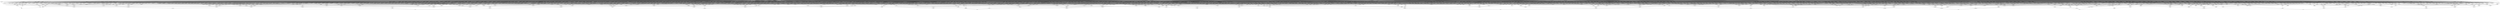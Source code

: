 digraph g {
 pi08 -> new_n24_
 pi00 -> new_n24_
 new_n24_ -> new_n25_
 pi01 -> new_n25_
 pi06 -> new_n25_
 pi09 -> new_n26_
 pi11 -> new_n26_
 pi00 -> new_n27_
 pi01 -> new_n27_
 pi08 -> new_n28_
 new_n27_ -> new_n28_
 new_n26_ -> new_n28_
 new_n27_ -> new_n29_
 pi06 -> new_n29_
 pi07 -> new_n30_
 new_n29_ -> new_n30_
 new_n25_ -> new_n30_
 new_n28_ -> new_n30_
 pi03 -> new_n31_
 pi08 -> new_n31_
 pi06 -> new_n31_
 pi01 -> new_n31_
 pi03 -> new_n32_
 pi01 -> new_n32_
 pi00 -> new_n33_
 pi03 -> new_n33_
 pi08 -> new_n34_
 pi09 -> new_n34_
 new_n33_ -> new_n34_
 pi08 -> new_n35_
 pi11 -> new_n35_
 new_n32_ -> new_n35_
 new_n34_ -> new_n35_
 pi08 -> new_n36_
 pi03 -> new_n36_
 pi06 -> new_n37_
 pi08 -> new_n37_
 pi03 -> new_n37_
 pi03 -> new_n38_
 pi06 -> new_n38_
 pi11 -> new_n38_
 pi07 -> new_n38_
 pi09 -> new_n39_
 new_n37_ -> new_n39_
 new_n38_ -> new_n39_
 new_n36_ -> new_n40_
 pi00 -> new_n40_
 pi06 -> new_n40_
 new_n39_ -> new_n40_
 new_n31_ -> new_n41_
 new_n35_ -> new_n41_
 new_n40_ -> new_n41_
 new_n30_ -> new_n41_
 pi09 -> new_n42_
 pi07 -> new_n42_
 pi11 -> new_n43_
 pi01 -> new_n43_
 new_n42_ -> new_n44_
 new_n43_ -> new_n44_
 pi00 -> new_n44_
 pi03 -> new_n45_
 pi11 -> new_n45_
 pi01 -> new_n45_
 new_n32_ -> new_n46_
 pi06 -> new_n46_
 new_n45_ -> new_n46_
 pi07 -> new_n46_
 pi09 -> new_n47_
 pi00 -> new_n47_
 new_n47_ -> new_n48_
 pi03 -> new_n48_
 new_n33_ -> new_n49_
 pi06 -> new_n49_
 pi06 -> new_n50_
 pi09 -> new_n50_
 pi03 -> new_n50_
 new_n49_ -> new_n51_
 new_n50_ -> new_n51_
 new_n48_ -> new_n51_
 pi07 -> new_n51_
 pi07 -> new_n52_
 pi09 -> new_n52_
 pi06 -> new_n53_
 new_n52_ -> new_n53_
 pi08 -> new_n53_
 pi11 -> new_n53_
 pi03 -> new_n54_
 pi08 -> new_n54_
 pi06 -> new_n55_
 new_n54_ -> new_n55_
 new_n52_ -> new_n55_
 new_n53_ -> new_n55_
 pi06 -> new_n56_
 new_n26_ -> new_n56_
 pi07 -> new_n56_
 new_n55_ -> new_n56_
 new_n44_ -> new_n57_
 new_n51_ -> new_n57_
 new_n56_ -> new_n57_
 new_n46_ -> new_n57_
 pi06 -> new_n58_
 pi08 -> new_n58_
 pi09 -> new_n58_
 pi11 -> new_n58_
 pi07 -> new_n59_
 pi11 -> new_n59_
 pi03 -> new_n60_
 pi06 -> new_n60_
 new_n59_ -> new_n60_
 pi08 -> new_n60_
 pi03 -> new_n61_
 pi06 -> new_n61_
 pi08 -> new_n61_
 pi11 -> new_n62_
 new_n61_ -> new_n62_
 new_n60_ -> new_n62_
 new_n58_ -> new_n62_
 pi00 -> new_n63_
 pi07 -> new_n63_
 new_n54_ -> new_n64_
 new_n63_ -> new_n64_
 pi06 -> new_n64_
 pi00 -> new_n65_
 pi03 -> new_n65_
 new_n65_ -> new_n66_
 pi08 -> new_n66_
 pi01 -> new_n67_
 pi03 -> new_n67_
 new_n59_ -> new_n68_
 new_n67_ -> new_n68_
 pi08 -> new_n68_
 new_n52_ -> new_n69_
 new_n66_ -> new_n69_
 new_n68_ -> new_n69_
 new_n64_ -> new_n69_
 pi01 -> new_n70_
 pi07 -> new_n70_
 pi00 -> new_n71_
 pi08 -> new_n71_
 new_n70_ -> new_n72_
 new_n71_ -> new_n72_
 pi06 -> new_n72_
 pi03 -> new_n73_
 new_n70_ -> new_n73_
 pi06 -> new_n73_
 pi08 -> new_n73_
 pi07 -> new_n74_
 pi09 -> new_n74_
 pi11 -> new_n74_
 pi00 -> new_n75_
 pi01 -> new_n75_
 new_n74_ -> new_n76_
 new_n75_ -> new_n76_
 pi08 -> new_n76_
 new_n72_ -> new_n77_
 new_n73_ -> new_n77_
 new_n76_ -> new_n77_
 new_n69_ -> new_n77_
 new_n57_ -> po0
 new_n41_ -> po0
 new_n77_ -> po0
 new_n62_ -> po0
 pi01 -> new_n79_
 pi11 -> new_n79_
 pi02 -> new_n80_
 new_n79_ -> new_n80_
 pi05 -> new_n81_
 pi12 -> new_n81_
 pi13 -> new_n81_
 pi02 -> new_n82_
 pi11 -> new_n82_
 pi05 -> new_n83_
 pi06 -> new_n83_
 pi13 -> new_n83_
 new_n82_ -> new_n84_
 new_n83_ -> new_n84_
 new_n80_ -> new_n84_
 new_n81_ -> new_n84_
 pi03 -> new_n85_
 pi11 -> new_n85_
 pi02 -> new_n86_
 pi05 -> new_n86_
 new_n86_ -> new_n87_
 pi13 -> new_n87_
 pi00 -> new_n88_
 pi11 -> new_n88_
 pi00 -> new_n89_
 pi02 -> new_n89_
 pi11 -> new_n89_
 pi06 -> new_n90_
 pi12 -> new_n90_
 pi13 -> new_n90_
 pi05 -> new_n91_
 pi11 -> new_n91_
 new_n90_ -> new_n92_
 new_n91_ -> new_n92_
 new_n81_ -> new_n92_
 new_n89_ -> new_n92_
 new_n85_ -> new_n93_
 new_n87_ -> new_n93_
 new_n92_ -> new_n93_
 pi03 -> new_n94_
 pi09 -> new_n94_
 pi02 -> new_n95_
 pi10 -> new_n95_
 pi13 -> new_n95_
 pi02 -> new_n96_
 pi09 -> new_n96_
 pi06 -> new_n97_
 pi10 -> new_n97_
 pi13 -> new_n97_
 new_n96_ -> new_n98_
 new_n97_ -> new_n98_
 new_n94_ -> new_n98_
 new_n95_ -> new_n98_
 new_n85_ -> new_n99_
 new_n81_ -> new_n99_
 new_n93_ -> new_n99_
 new_n98_ -> new_n99_
 pi11 -> new_n100_
 pi09 -> new_n100_
 new_n99_ -> new_n100_
 new_n84_ -> new_n100_
 pi10 -> new_n101_
 pi12 -> new_n101_
 pi13 -> new_n101_
 new_n95_ -> new_n102_
 pi03 -> new_n102_
 pi09 -> new_n102_
 pi11 -> new_n102_
 new_n101_ -> new_n103_
 new_n94_ -> new_n103_
 new_n102_ -> new_n103_
 pi02 -> new_n104_
 pi10 -> new_n104_
 pi13 -> new_n104_
 pi00 -> new_n105_
 pi02 -> new_n105_
 pi02 -> new_n106_
 pi01 -> new_n106_
 new_n105_ -> new_n107_
 new_n106_ -> new_n107_
 new_n101_ -> new_n107_
 pi05 -> new_n108_
 pi01 -> new_n108_
 pi10 -> new_n108_
 pi13 -> new_n108_
 new_n85_ -> new_n109_
 pi06 -> new_n109_
 new_n101_ -> new_n109_
 new_n108_ -> new_n109_
 new_n104_ -> new_n110_
 new_n85_ -> new_n110_
 new_n107_ -> new_n110_
 new_n109_ -> new_n110_
 new_n97_ -> new_n111_
 new_n82_ -> new_n111_
 new_n103_ -> new_n111_
 new_n110_ -> new_n111_
 new_n27_ -> new_n112_
 pi13 -> new_n112_
 pi00 -> new_n113_
 pi05 -> new_n113_
 pi10 -> new_n113_
 pi13 -> new_n113_
 pi00 -> new_n114_
 pi04 -> new_n114_
 new_n114_ -> new_n115_
 pi13 -> new_n115_
 new_n112_ -> new_n116_
 new_n115_ -> new_n116_
 new_n113_ -> new_n116_
 pi04 -> new_n117_
 pi01 -> new_n117_
 pi13 -> new_n117_
 pi04 -> new_n118_
 pi05 -> new_n118_
 new_n118_ -> new_n119_
 pi12 -> new_n119_
 new_n118_ -> new_n120_
 pi06 -> new_n120_
 new_n120_ -> new_n121_
 new_n82_ -> new_n121_
 new_n80_ -> new_n121_
 new_n119_ -> new_n121_
 pi02 -> new_n122_
 pi04 -> new_n122_
 pi05 -> new_n122_
 pi00 -> new_n123_
 pi01 -> new_n123_
 pi11 -> new_n123_
 new_n89_ -> new_n124_
 new_n123_ -> new_n124_
 new_n119_ -> new_n124_
 new_n122_ -> new_n125_
 new_n85_ -> new_n125_
 new_n124_ -> new_n125_
 new_n117_ -> new_n126_
 new_n121_ -> new_n126_
 new_n125_ -> new_n126_
 new_n100_ -> new_n127_
 new_n126_ -> new_n127_
 new_n111_ -> new_n127_
 new_n116_ -> new_n127_
 pi04 -> new_n128_
 pi06 -> new_n128_
 pi12 -> new_n128_
 new_n118_ -> new_n129_
 pi10 -> new_n129_
 new_n79_ -> new_n130_
 new_n129_ -> new_n130_
 new_n119_ -> new_n130_
 new_n85_ -> new_n130_
 pi02 -> new_n131_
 pi05 -> new_n131_
 new_n131_ -> new_n132_
 pi13 -> new_n132_
 pi05 -> new_n133_
 pi06 -> new_n133_
 new_n133_ -> new_n134_
 pi13 -> new_n134_
 pi00 -> new_n135_
 pi09 -> new_n135_
 new_n135_ -> new_n136_
 pi02 -> new_n136_
 pi05 -> new_n137_
 pi12 -> new_n137_
 new_n137_ -> new_n138_
 pi13 -> new_n138_
 new_n138_ -> new_n139_
 new_n136_ -> new_n139_
 new_n134_ -> new_n139_
 new_n96_ -> new_n139_
 pi01 -> new_n140_
 pi09 -> new_n140_
 pi02 -> new_n141_
 new_n140_ -> new_n141_
 pi05 -> new_n142_
 pi09 -> new_n142_
 new_n90_ -> new_n143_
 new_n142_ -> new_n143_
 new_n141_ -> new_n144_
 new_n94_ -> new_n144_
 new_n138_ -> new_n144_
 new_n143_ -> new_n144_
 new_n94_ -> new_n145_
 new_n132_ -> new_n145_
 new_n139_ -> new_n145_
 new_n144_ -> new_n145_
 new_n128_ -> new_n146_
 new_n91_ -> new_n146_
 new_n145_ -> new_n146_
 new_n130_ -> new_n146_
 pi04 -> new_n147_
 pi10 -> new_n147_
 pi12 -> new_n147_
 pi04 -> new_n148_
 pi06 -> new_n148_
 pi10 -> new_n148_
 pi02 -> new_n149_
 pi04 -> new_n149_
 new_n149_ -> new_n150_
 pi10 -> new_n150_
 new_n82_ -> new_n151_
 new_n148_ -> new_n151_
 new_n150_ -> new_n151_
 new_n85_ -> new_n151_
 new_n147_ -> new_n152_
 new_n80_ -> new_n152_
 new_n151_ -> new_n152_
 pi06 -> new_n153_
 pi10 -> new_n153_
 pi12 -> new_n153_
 pi04 -> new_n154_
 new_n153_ -> new_n154_
 pi11 -> new_n154_
 new_n85_ -> new_n155_
 new_n89_ -> new_n155_
 new_n147_ -> new_n155_
 new_n154_ -> new_n155_
 pi04 -> new_n156_
 pi00 -> new_n156_
 new_n79_ -> new_n156_
 pi10 -> new_n156_
 pi04 -> new_n157_
 pi05 -> new_n157_
 new_n88_ -> new_n158_
 new_n157_ -> new_n158_
 pi10 -> new_n158_
 pi04 -> new_n159_
 pi10 -> new_n159_
 pi12 -> new_n159_
 new_n159_ -> new_n160_
 new_n94_ -> new_n160_
 new_n156_ -> new_n160_
 new_n158_ -> new_n160_
 pi04 -> new_n161_
 pi05 -> new_n161_
 new_n161_ -> new_n162_
 pi12 -> new_n162_
 pi04 -> new_n163_
 pi06 -> new_n163_
 new_n163_ -> new_n164_
 pi12 -> new_n164_
 new_n164_ -> new_n165_
 new_n142_ -> new_n165_
 new_n162_ -> new_n165_
 new_n94_ -> new_n165_
 pi00 -> new_n166_
 pi01 -> new_n166_
 pi09 -> new_n166_
 pi02 -> new_n167_
 pi04 -> new_n167_
 pi05 -> new_n167_
 new_n94_ -> new_n168_
 new_n167_ -> new_n168_
 new_n141_ -> new_n169_
 new_n166_ -> new_n169_
 new_n162_ -> new_n169_
 new_n168_ -> new_n169_
 new_n161_ -> new_n170_
 pi06 -> new_n170_
 pi02 -> new_n171_
 pi04 -> new_n171_
 pi10 -> new_n171_
 new_n161_ -> new_n172_
 pi10 -> new_n172_
 new_n94_ -> new_n173_
 new_n171_ -> new_n173_
 new_n172_ -> new_n173_
 new_n135_ -> new_n173_
 new_n96_ -> new_n174_
 new_n170_ -> new_n174_
 new_n169_ -> new_n174_
 new_n173_ -> new_n174_
 new_n159_ -> new_n175_
 new_n141_ -> new_n175_
 new_n174_ -> new_n175_
 new_n165_ -> new_n175_
 new_n175_ -> new_n176_
 new_n152_ -> new_n176_
 new_n155_ -> new_n176_
 new_n160_ -> new_n176_
 pi05 -> new_n177_
 pi04 -> new_n177_
 new_n140_ -> new_n178_
 new_n177_ -> new_n178_
 pi10 -> new_n178_
 new_n163_ -> new_n179_
 pi10 -> new_n179_
 new_n153_ -> new_n180_
 pi04 -> new_n180_
 pi09 -> new_n180_
 pi00 -> new_n181_
 pi09 -> new_n181_
 pi11 -> new_n181_
 new_n181_ -> new_n182_
 new_n171_ -> new_n182_
 new_n180_ -> new_n182_
 new_n96_ -> new_n183_
 new_n179_ -> new_n183_
 new_n182_ -> new_n183_
 new_n135_ -> new_n184_
 new_n171_ -> new_n184_
 pi03 -> new_n184_
 new_n162_ -> new_n185_
 new_n172_ -> new_n185_
 new_n136_ -> new_n185_
 new_n184_ -> new_n185_
 new_n114_ -> new_n186_
 new_n140_ -> new_n186_
 pi10 -> new_n186_
 new_n179_ -> new_n187_
 new_n159_ -> new_n187_
 new_n136_ -> new_n187_
 new_n186_ -> new_n187_
 new_n178_ -> new_n188_
 new_n185_ -> new_n188_
 new_n187_ -> new_n188_
 new_n183_ -> new_n188_
 new_n127_ -> po1
 new_n176_ -> po1
 new_n146_ -> po1
 new_n188_ -> po1
 pi00 -> new_n190_
 pi05 -> new_n190_
 pi10 -> new_n190_
 new_n112_ -> new_n191_
 new_n117_ -> new_n191_
 new_n190_ -> new_n191_
 pi12 -> new_n192_
 new_n32_ -> new_n192_
 new_n27_ -> new_n192_
 pi06 -> new_n192_
 pi05 -> new_n193_
 new_n90_ -> new_n193_
 new_n32_ -> new_n193_
 pi12 -> new_n194_
 new_n106_ -> new_n194_
 new_n49_ -> new_n194_
 new_n193_ -> new_n194_
 new_n27_ -> new_n195_
 pi10 -> new_n195_
 pi05 -> new_n196_
 pi01 -> new_n196_
 new_n196_ -> new_n197_
 new_n27_ -> new_n197_
 pi10 -> new_n197_
 pi12 -> new_n198_
 new_n105_ -> new_n198_
 new_n194_ -> new_n198_
 new_n197_ -> new_n198_
 new_n115_ -> po2
 new_n191_ -> po2
 new_n198_ -> po2
 new_n192_ -> po2
 new_n27_ -> new_n200_
 new_n42_ -> new_n200_
 pi02 -> new_n200_
 pi11 -> new_n201_
 pi07 -> new_n201_
 pi02 -> new_n202_
 new_n201_ -> new_n202_
 new_n27_ -> new_n202_
 new_n148_ -> new_n203_
 new_n200_ -> new_n203_
 new_n202_ -> new_n203_
 new_n97_ -> new_n203_
 new_n27_ -> new_n204_
 new_n42_ -> new_n204_
 new_n153_ -> new_n204_
 pi04 -> new_n204_
 new_n120_ -> new_n205_
 new_n83_ -> new_n205_
 new_n202_ -> new_n205_
 new_n204_ -> new_n205_
 pi04 -> new_n206_
 new_n153_ -> new_n206_
 new_n201_ -> new_n206_
 new_n27_ -> new_n206_
 new_n29_ -> new_n207_
 new_n101_ -> new_n207_
 pi07 -> new_n207_
 new_n27_ -> new_n208_
 new_n42_ -> new_n208_
 pi05 -> new_n208_
 new_n208_ -> new_n209_
 new_n164_ -> new_n209_
 new_n206_ -> new_n209_
 new_n207_ -> new_n209_
 pi05 -> new_n210_
 new_n201_ -> new_n210_
 new_n27_ -> new_n210_
 new_n128_ -> new_n211_
 new_n208_ -> new_n211_
 new_n210_ -> new_n211_
 new_n90_ -> new_n211_
 pi09 -> new_n212_
 pi11 -> new_n212_
 new_n212_ -> new_n213_
 pi01 -> new_n213_
 pi07 -> new_n214_
 pi09 -> new_n214_
 pi01 -> new_n214_
 pi11 -> new_n214_
 pi10 -> new_n215_
 pi12 -> new_n215_
 pi13 -> new_n215_
 pi04 -> new_n216_
 pi08 -> new_n216_
 pi04 -> new_n217_
 pi08 -> new_n217_
 pi06 -> new_n217_
 pi05 -> new_n218_
 new_n215_ -> new_n218_
 new_n217_ -> new_n218_
 new_n105_ -> new_n218_
 pi11 -> new_n219_
 pi09 -> new_n219_
 pi07 -> new_n220_
 pi11 -> new_n220_
 pi09 -> new_n220_
 pi01 -> new_n220_
 pi08 -> new_n221_
 pi04 -> new_n221_
 pi08 -> new_n222_
 pi06 -> new_n222_
 pi04 -> new_n222_
 pi02 -> new_n223_
 pi00 -> new_n223_
 pi02 -> new_n224_
 pi00 -> new_n224_
 pi05 -> new_n224_
 new_n215_ -> new_n225_
 new_n220_ -> new_n225_
 new_n222_ -> new_n225_
 new_n224_ -> new_n225_
 pi09 -> new_n226_
 pi01 -> new_n226_
 pi08 -> new_n227_
 new_n153_ -> new_n227_
 new_n226_ -> new_n227_
 new_n114_ -> new_n227_
 new_n214_ -> new_n228_
 new_n218_ -> new_n228_
 new_n227_ -> new_n228_
 new_n225_ -> new_n228_
 pi04 -> new_n229_
 pi08 -> new_n229_
 new_n43_ -> new_n229_
 pi00 -> new_n229_
 new_n24_ -> new_n230_
 new_n101_ -> new_n230_
 pi01 -> new_n230_
 pi06 -> new_n230_
 new_n229_ -> new_n231_
 new_n28_ -> new_n231_
 new_n153_ -> new_n231_
 new_n230_ -> new_n231_
 pi07 -> new_n232_
 pi09 -> new_n232_
 pi07 -> new_n233_
 pi09 -> new_n233_
 pi11 -> new_n233_
 pi10 -> new_n234_
 pi13 -> new_n234_
 pi12 -> new_n234_
 new_n27_ -> new_n235_
 new_n217_ -> new_n235_
 new_n234_ -> new_n235_
 pi05 -> new_n235_
 pi07 -> new_n236_
 pi11 -> new_n236_
 pi09 -> new_n236_
 pi05 -> new_n237_
 new_n222_ -> new_n237_
 new_n234_ -> new_n237_
 new_n27_ -> new_n237_
 new_n237_ -> new_n238_
 new_n236_ -> new_n238_
 new_n235_ -> new_n238_
 new_n233_ -> new_n238_
 new_n211_ -> new_n239_
 new_n228_ -> new_n239_
 new_n231_ -> new_n239_
 new_n238_ -> new_n239_
 new_n209_ -> new_n240_
 new_n239_ -> new_n240_
 new_n203_ -> new_n240_
 new_n205_ -> new_n240_
 pi01 -> new_n241_
 pi09 -> new_n241_
 pi07 -> new_n242_
 pi00 -> new_n242_
 new_n241_ -> new_n242_
 pi12 -> new_n243_
 pi10 -> new_n243_
 pi13 -> new_n243_
 pi02 -> new_n244_
 pi03 -> new_n244_
 pi05 -> new_n245_
 pi03 -> new_n245_
 pi02 -> new_n245_
 new_n242_ -> new_n246_
 new_n217_ -> new_n246_
 new_n243_ -> new_n246_
 new_n245_ -> new_n246_
 pi01 -> new_n247_
 pi09 -> new_n247_
 pi11 -> new_n247_
 pi01 -> new_n248_
 pi07 -> new_n248_
 pi09 -> new_n248_
 pi11 -> new_n248_
 pi05 -> new_n249_
 new_n217_ -> new_n249_
 new_n243_ -> new_n249_
 new_n33_ -> new_n249_
 pi01 -> new_n250_
 pi11 -> new_n250_
 new_n52_ -> new_n251_
 new_n250_ -> new_n251_
 pi00 -> new_n251_
 pi10 -> new_n252_
 pi12 -> new_n252_
 pi13 -> new_n252_
 pi02 -> new_n253_
 pi03 -> new_n253_
 pi02 -> new_n254_
 pi03 -> new_n254_
 pi05 -> new_n254_
 new_n251_ -> new_n255_
 new_n217_ -> new_n255_
 new_n252_ -> new_n255_
 new_n254_ -> new_n255_
 new_n248_ -> new_n256_
 new_n249_ -> new_n256_
 new_n246_ -> new_n256_
 new_n255_ -> new_n256_
 pi07 -> new_n257_
 pi11 -> new_n257_
 pi09 -> new_n257_
 pi00 -> new_n257_
 new_n215_ -> new_n258_
 new_n222_ -> new_n258_
 new_n254_ -> new_n258_
 new_n257_ -> new_n258_
 pi07 -> new_n259_
 pi00 -> new_n259_
 new_n250_ -> new_n259_
 pi02 -> new_n260_
 pi05 -> new_n260_
 pi03 -> new_n260_
 new_n259_ -> new_n261_
 new_n217_ -> new_n261_
 new_n243_ -> new_n261_
 new_n260_ -> new_n261_
 pi12 -> new_n262_
 pi13 -> new_n262_
 pi10 -> new_n262_
 new_n251_ -> new_n263_
 new_n222_ -> new_n263_
 new_n260_ -> new_n263_
 new_n262_ -> new_n263_
 pi09 -> new_n264_
 pi11 -> new_n264_
 pi01 -> new_n264_
 pi07 -> new_n265_
 new_n264_ -> new_n265_
 pi00 -> new_n266_
 pi03 -> new_n266_
 new_n266_ -> new_n267_
 pi05 -> new_n267_
 new_n267_ -> new_n268_
 new_n222_ -> new_n268_
 new_n243_ -> new_n268_
 pi02 -> new_n269_
 pi03 -> new_n269_
 pi02 -> new_n270_
 pi03 -> new_n270_
 pi05 -> new_n270_
 new_n222_ -> new_n271_
 new_n270_ -> new_n271_
 pi00 -> new_n272_
 pi07 -> new_n272_
 pi11 -> new_n272_
 pi01 -> new_n272_
 new_n222_ -> new_n273_
 new_n243_ -> new_n273_
 new_n270_ -> new_n273_
 new_n272_ -> new_n273_
 new_n271_ -> new_n274_
 new_n215_ -> new_n274_
 new_n220_ -> new_n274_
 new_n273_ -> new_n274_
 new_n265_ -> new_n275_
 new_n268_ -> new_n275_
 new_n274_ -> new_n275_
 new_n261_ -> new_n276_
 new_n263_ -> new_n276_
 new_n258_ -> new_n276_
 new_n275_ -> new_n276_
 pi08 -> new_n277_
 pi06 -> new_n277_
 pi08 -> new_n278_
 pi12 -> new_n278_
 pi06 -> new_n278_
 pi02 -> new_n279_
 pi05 -> new_n279_
 pi00 -> new_n280_
 pi03 -> new_n280_
 pi01 -> new_n280_
 new_n278_ -> new_n281_
 new_n279_ -> new_n281_
 new_n280_ -> new_n281_
 pi04 -> new_n281_
 pi00 -> new_n282_
 new_n232_ -> new_n282_
 new_n79_ -> new_n282_
 pi03 -> new_n283_
 pi02 -> new_n283_
 pi03 -> new_n284_
 pi05 -> new_n284_
 pi02 -> new_n284_
 new_n282_ -> new_n285_
 new_n222_ -> new_n285_
 new_n252_ -> new_n285_
 new_n284_ -> new_n285_
 new_n214_ -> new_n286_
 new_n215_ -> new_n286_
 new_n217_ -> new_n286_
 new_n284_ -> new_n286_
 new_n236_ -> new_n287_
 new_n281_ -> new_n287_
 new_n286_ -> new_n287_
 new_n285_ -> new_n287_
 pi00 -> new_n288_
 pi07 -> new_n288_
 new_n226_ -> new_n288_
 pi03 -> new_n289_
 pi02 -> new_n289_
 pi05 -> new_n289_
 new_n288_ -> new_n290_
 new_n222_ -> new_n290_
 new_n243_ -> new_n290_
 new_n289_ -> new_n290_
 new_n282_ -> new_n291_
 new_n217_ -> new_n291_
 new_n262_ -> new_n291_
 new_n289_ -> new_n291_
 pi13 -> new_n292_
 pi12 -> new_n292_
 pi10 -> new_n292_
 pi05 -> new_n293_
 pi08 -> new_n293_
 pi02 -> new_n294_
 pi03 -> new_n294_
 pi01 -> new_n294_
 new_n292_ -> new_n295_
 new_n293_ -> new_n295_
 new_n294_ -> new_n295_
 pi06 -> new_n295_
 new_n26_ -> new_n296_
 new_n295_ -> new_n296_
 new_n290_ -> new_n296_
 new_n291_ -> new_n296_
 pi02 -> new_n297_
 pi03 -> new_n297_
 pi05 -> new_n297_
 new_n222_ -> new_n298_
 new_n226_ -> new_n298_
 new_n292_ -> new_n298_
 new_n297_ -> new_n298_
 pi08 -> new_n299_
 new_n153_ -> new_n299_
 new_n294_ -> new_n299_
 new_n118_ -> new_n299_
 new_n101_ -> new_n300_
 new_n217_ -> new_n300_
 new_n297_ -> new_n300_
 pi01 -> new_n300_
 pi11 -> new_n301_
 new_n299_ -> new_n301_
 new_n300_ -> new_n301_
 new_n298_ -> new_n301_
 pi10 -> new_n302_
 pi06 -> new_n302_
 pi12 -> new_n302_
 pi00 -> new_n303_
 pi02 -> new_n303_
 pi03 -> new_n303_
 pi08 -> new_n304_
 new_n177_ -> new_n304_
 pi08 -> new_n305_
 new_n302_ -> new_n305_
 new_n303_ -> new_n305_
 new_n177_ -> new_n305_
 pi10 -> new_n306_
 pi12 -> new_n306_
 pi13 -> new_n306_
 new_n222_ -> new_n307_
 new_n272_ -> new_n307_
 new_n297_ -> new_n307_
 new_n306_ -> new_n307_
 new_n222_ -> new_n308_
 new_n234_ -> new_n308_
 new_n297_ -> new_n308_
 new_n308_ -> new_n309_
 new_n305_ -> new_n309_
 new_n220_ -> new_n309_
 new_n307_ -> new_n309_
 new_n265_ -> new_n310_
 new_n222_ -> new_n310_
 new_n303_ -> new_n310_
 new_n306_ -> new_n310_
 new_n214_ -> new_n311_
 new_n217_ -> new_n311_
 new_n234_ -> new_n311_
 new_n270_ -> new_n311_
 new_n288_ -> new_n312_
 new_n271_ -> new_n312_
 new_n306_ -> new_n312_
 new_n311_ -> new_n312_
 new_n170_ -> new_n313_
 new_n179_ -> new_n313_
 new_n134_ -> new_n313_
 new_n200_ -> new_n313_
 new_n310_ -> new_n314_
 new_n309_ -> new_n314_
 new_n312_ -> new_n314_
 new_n313_ -> new_n314_
 new_n287_ -> new_n315_
 new_n296_ -> new_n315_
 new_n314_ -> new_n315_
 new_n301_ -> new_n315_
 new_n240_ -> new_n316_
 new_n276_ -> new_n316_
 new_n315_ -> new_n316_
 new_n256_ -> new_n316_
 pi01 -> new_n317_
 pi07 -> new_n317_
 pi09 -> new_n317_
 pi04 -> new_n318_
 pi08 -> new_n318_
 pi04 -> new_n319_
 pi06 -> new_n319_
 pi08 -> new_n319_
 new_n270_ -> new_n320_
 new_n306_ -> new_n320_
 new_n319_ -> new_n320_
 pi04 -> new_n321_
 pi08 -> new_n321_
 pi04 -> new_n322_
 pi06 -> new_n322_
 pi08 -> new_n322_
 new_n234_ -> new_n323_
 new_n270_ -> new_n323_
 new_n322_ -> new_n323_
 new_n320_ -> new_n324_
 new_n323_ -> new_n324_
 new_n317_ -> new_n324_
 new_n76_ -> new_n324_
 new_n70_ -> new_n325_
 new_n101_ -> new_n325_
 new_n297_ -> new_n325_
 new_n319_ -> new_n325_
 new_n292_ -> new_n326_
 new_n297_ -> new_n326_
 new_n317_ -> new_n326_
 new_n322_ -> new_n326_
 new_n252_ -> new_n327_
 new_n289_ -> new_n327_
 new_n317_ -> new_n327_
 new_n319_ -> new_n327_
 new_n215_ -> new_n328_
 new_n289_ -> new_n328_
 new_n322_ -> new_n328_
 new_n243_ -> new_n329_
 new_n284_ -> new_n329_
 new_n319_ -> new_n329_
 new_n262_ -> new_n330_
 new_n284_ -> new_n330_
 new_n322_ -> new_n330_
 new_n329_ -> new_n331_
 new_n330_ -> new_n331_
 new_n328_ -> new_n331_
 new_n317_ -> new_n331_
 new_n325_ -> new_n332_
 new_n326_ -> new_n332_
 new_n327_ -> new_n332_
 new_n331_ -> new_n332_
 pi06 -> new_n333_
 pi08 -> new_n333_
 pi10 -> new_n333_
 pi00 -> new_n334_
 pi02 -> new_n334_
 pi04 -> new_n334_
 new_n317_ -> new_n335_
 new_n333_ -> new_n335_
 new_n334_ -> new_n335_
 pi00 -> new_n336_
 pi02 -> new_n336_
 pi08 -> new_n336_
 new_n317_ -> new_n337_
 new_n336_ -> new_n337_
 pi06 -> new_n338_
 pi08 -> new_n338_
 pi12 -> new_n338_
 pi01 -> new_n339_
 pi09 -> new_n339_
 pi11 -> new_n339_
 pi00 -> new_n340_
 pi05 -> new_n340_
 new_n338_ -> new_n341_
 new_n339_ -> new_n341_
 new_n340_ -> new_n341_
 pi04 -> new_n341_
 pi07 -> new_n342_
 new_n341_ -> new_n342_
 new_n337_ -> new_n342_
 new_n97_ -> new_n342_
 pi05 -> new_n343_
 pi08 -> new_n343_
 pi05 -> new_n344_
 pi06 -> new_n344_
 pi08 -> new_n344_
 new_n74_ -> new_n345_
 new_n75_ -> new_n345_
 new_n344_ -> new_n345_
 pi02 -> new_n345_
 pi00 -> new_n346_
 pi02 -> new_n346_
 pi05 -> new_n346_
 new_n317_ -> new_n347_
 new_n322_ -> new_n347_
 new_n346_ -> new_n347_
 pi00 -> new_n348_
 pi05 -> new_n348_
 pi08 -> new_n348_
 pi01 -> new_n349_
 pi07 -> new_n349_
 pi11 -> new_n349_
 new_n348_ -> new_n350_
 new_n349_ -> new_n350_
 new_n90_ -> new_n351_
 new_n350_ -> new_n351_
 new_n345_ -> new_n351_
 new_n347_ -> new_n351_
 pi04 -> new_n352_
 new_n340_ -> new_n352_
 new_n349_ -> new_n352_
 new_n338_ -> new_n352_
 pi06 -> new_n353_
 pi08 -> new_n353_
 pi13 -> new_n353_
 new_n317_ -> new_n354_
 new_n346_ -> new_n354_
 new_n353_ -> new_n354_
 pi00 -> new_n355_
 pi04 -> new_n355_
 pi00 -> new_n356_
 pi04 -> new_n356_
 pi08 -> new_n356_
 new_n317_ -> new_n357_
 new_n356_ -> new_n357_
 new_n153_ -> new_n358_
 new_n357_ -> new_n358_
 new_n352_ -> new_n358_
 new_n354_ -> new_n358_
 new_n335_ -> new_n359_
 new_n351_ -> new_n359_
 new_n358_ -> new_n359_
 new_n342_ -> new_n359_
 new_n72_ -> new_n360_
 new_n101_ -> new_n360_
 new_n74_ -> new_n361_
 new_n75_ -> new_n361_
 pi05 -> new_n361_
 pi00 -> new_n362_
 pi04 -> new_n362_
 pi05 -> new_n362_
 new_n317_ -> new_n363_
 new_n362_ -> new_n363_
 new_n361_ -> new_n363_
 new_n338_ -> new_n363_
 pi00 -> new_n364_
 pi04 -> new_n364_
 new_n349_ -> new_n364_
 pi08 -> new_n364_
 pi00 -> new_n365_
 pi05 -> new_n365_
 pi08 -> new_n365_
 new_n90_ -> new_n366_
 new_n317_ -> new_n366_
 new_n365_ -> new_n366_
 pi00 -> new_n367_
 pi02 -> new_n367_
 pi00 -> new_n368_
 pi02 -> new_n368_
 pi05 -> new_n368_
 new_n339_ -> new_n369_
 new_n368_ -> new_n369_
 pi07 -> new_n370_
 new_n339_ -> new_n370_
 new_n368_ -> new_n370_
 new_n322_ -> new_n370_
 new_n153_ -> new_n371_
 new_n364_ -> new_n371_
 new_n370_ -> new_n371_
 new_n366_ -> new_n371_
 new_n349_ -> new_n372_
 new_n368_ -> new_n372_
 pi00 -> new_n373_
 pi02 -> new_n373_
 pi04 -> new_n373_
 pi07 -> new_n374_
 new_n339_ -> new_n374_
 new_n373_ -> new_n374_
 new_n333_ -> new_n374_
 new_n319_ -> new_n375_
 new_n353_ -> new_n375_
 new_n372_ -> new_n375_
 new_n374_ -> new_n375_
 new_n360_ -> new_n376_
 new_n363_ -> new_n376_
 new_n371_ -> new_n376_
 new_n375_ -> new_n376_
 new_n332_ -> new_n377_
 new_n359_ -> new_n377_
 new_n376_ -> new_n377_
 new_n324_ -> new_n377_
 new_n349_ -> new_n378_
 new_n367_ -> new_n378_
 pi08 -> new_n378_
 pi00 -> new_n379_
 pi03 -> new_n379_
 pi05 -> new_n379_
 new_n339_ -> new_n380_
 new_n379_ -> new_n380_
 pi04 -> new_n381_
 pi08 -> new_n381_
 pi12 -> new_n381_
 pi07 -> new_n382_
 new_n379_ -> new_n382_
 new_n381_ -> new_n382_
 new_n339_ -> new_n382_
 pi04 -> new_n383_
 new_n349_ -> new_n383_
 new_n367_ -> new_n383_
 new_n333_ -> new_n383_
 new_n97_ -> new_n384_
 new_n378_ -> new_n384_
 new_n383_ -> new_n384_
 new_n382_ -> new_n384_
 new_n349_ -> new_n385_
 new_n379_ -> new_n385_
 pi08 -> new_n386_
 pi12 -> new_n386_
 pi13 -> new_n386_
 new_n318_ -> new_n387_
 pi12 -> new_n387_
 pi08 -> new_n388_
 pi10 -> new_n388_
 pi12 -> new_n388_
 pi00 -> new_n389_
 pi03 -> new_n389_
 pi04 -> new_n389_
 pi07 -> new_n390_
 new_n388_ -> new_n390_
 new_n389_ -> new_n390_
 new_n339_ -> new_n390_
 new_n387_ -> new_n391_
 new_n386_ -> new_n391_
 new_n385_ -> new_n391_
 new_n390_ -> new_n391_
 new_n101_ -> new_n392_
 new_n266_ -> new_n392_
 new_n349_ -> new_n392_
 pi08 -> new_n392_
 pi04 -> new_n393_
 new_n349_ -> new_n393_
 new_n388_ -> new_n393_
 new_n266_ -> new_n393_
 new_n303_ -> new_n394_
 new_n339_ -> new_n394_
 pi10 -> new_n395_
 pi08 -> new_n395_
 pi13 -> new_n395_
 pi07 -> new_n396_
 new_n395_ -> new_n396_
 new_n394_ -> new_n396_
 new_n393_ -> new_n396_
 new_n392_ -> new_n397_
 new_n391_ -> new_n397_
 new_n396_ -> new_n397_
 new_n384_ -> new_n397_
 pi01 -> new_n398_
 pi02 -> new_n398_
 pi03 -> new_n398_
 new_n74_ -> new_n399_
 new_n398_ -> new_n399_
 pi10 -> new_n400_
 new_n318_ -> new_n400_
 pi10 -> new_n401_
 pi13 -> new_n401_
 pi08 -> new_n401_
 pi07 -> new_n402_
 new_n177_ -> new_n402_
 new_n394_ -> new_n402_
 pi08 -> new_n402_
 new_n400_ -> new_n403_
 new_n401_ -> new_n403_
 new_n399_ -> new_n403_
 new_n402_ -> new_n403_
 pi05 -> new_n404_
 pi08 -> new_n404_
 new_n303_ -> new_n405_
 new_n349_ -> new_n405_
 new_n405_ -> new_n406_
 new_n404_ -> new_n406_
 pi13 -> new_n406_
 new_n59_ -> new_n407_
 new_n118_ -> new_n407_
 new_n398_ -> new_n407_
 pi08 -> new_n407_
 pi02 -> new_n408_
 pi08 -> new_n408_
 pi03 -> new_n409_
 new_n75_ -> new_n409_
 new_n74_ -> new_n409_
 new_n409_ -> new_n410_
 new_n408_ -> new_n410_
 pi10 -> new_n410_
 new_n407_ -> new_n410_
 pi13 -> new_n411_
 new_n398_ -> new_n411_
 new_n404_ -> new_n411_
 new_n74_ -> new_n411_
 new_n303_ -> new_n412_
 new_n321_ -> new_n412_
 new_n339_ -> new_n412_
 pi10 -> new_n412_
 pi08 -> new_n413_
 pi10 -> new_n413_
 pi13 -> new_n413_
 pi07 -> new_n414_
 new_n412_ -> new_n414_
 new_n405_ -> new_n414_
 new_n413_ -> new_n414_
 new_n406_ -> new_n415_
 new_n411_ -> new_n415_
 new_n414_ -> new_n415_
 new_n410_ -> new_n415_
 new_n303_ -> new_n416_
 new_n318_ -> new_n416_
 new_n349_ -> new_n416_
 pi10 -> new_n416_
 new_n252_ -> new_n417_
 new_n266_ -> new_n417_
 new_n339_ -> new_n417_
 pi08 -> new_n417_
 pi12 -> new_n418_
 pi08 -> new_n418_
 pi10 -> new_n419_
 pi12 -> new_n419_
 pi08 -> new_n419_
 pi04 -> new_n420_
 new_n67_ -> new_n420_
 pi04 -> new_n421_
 new_n74_ -> new_n421_
 new_n419_ -> new_n421_
 new_n67_ -> new_n421_
 pi07 -> new_n422_
 new_n417_ -> new_n422_
 new_n421_ -> new_n422_
 new_n416_ -> new_n422_
 new_n67_ -> new_n423_
 new_n74_ -> new_n423_
 new_n215_ -> new_n423_
 pi08 -> new_n423_
 new_n418_ -> new_n424_
 pi13 -> new_n424_
 pi01 -> new_n425_
 pi03 -> new_n425_
 pi05 -> new_n425_
 pi12 -> new_n426_
 new_n318_ -> new_n426_
 new_n425_ -> new_n426_
 new_n74_ -> new_n426_
 pi07 -> new_n427_
 new_n380_ -> new_n427_
 new_n424_ -> new_n427_
 new_n426_ -> new_n427_
 new_n74_ -> new_n428_
 new_n75_ -> new_n428_
 new_n388_ -> new_n428_
 pi03 -> new_n428_
 pi12 -> new_n429_
 pi13 -> new_n429_
 pi08 -> new_n429_
 new_n74_ -> new_n430_
 new_n425_ -> new_n430_
 new_n429_ -> new_n430_
 pi00 -> new_n431_
 pi03 -> new_n431_
 pi05 -> new_n431_
 new_n317_ -> new_n432_
 new_n431_ -> new_n432_
 new_n381_ -> new_n433_
 new_n432_ -> new_n433_
 new_n428_ -> new_n433_
 new_n430_ -> new_n433_
 new_n423_ -> new_n434_
 new_n427_ -> new_n434_
 new_n433_ -> new_n434_
 new_n422_ -> new_n434_
 new_n397_ -> new_n435_
 new_n403_ -> new_n435_
 new_n415_ -> new_n435_
 new_n434_ -> new_n435_
 new_n65_ -> new_n436_
 pi04 -> new_n436_
 new_n436_ -> new_n437_
 new_n317_ -> new_n437_
 new_n388_ -> new_n437_
 new_n66_ -> new_n438_
 new_n101_ -> new_n438_
 new_n317_ -> new_n438_
 new_n386_ -> new_n439_
 new_n432_ -> new_n439_
 new_n438_ -> new_n439_
 pi00 -> new_n440_
 pi02 -> new_n440_
 pi03 -> new_n440_
 new_n74_ -> new_n441_
 new_n440_ -> new_n441_
 pi10 -> new_n442_
 new_n321_ -> new_n442_
 new_n317_ -> new_n443_
 new_n343_ -> new_n443_
 new_n440_ -> new_n443_
 pi13 -> new_n443_
 new_n442_ -> new_n444_
 new_n401_ -> new_n444_
 new_n441_ -> new_n444_
 new_n443_ -> new_n444_
 new_n161_ -> new_n445_
 pi08 -> new_n445_
 new_n52_ -> new_n446_
 new_n161_ -> new_n446_
 new_n440_ -> new_n446_
 pi08 -> new_n446_
 pi13 -> new_n447_
 new_n343_ -> new_n447_
 new_n440_ -> new_n447_
 new_n74_ -> new_n447_
 new_n317_ -> new_n448_
 new_n321_ -> new_n448_
 new_n440_ -> new_n448_
 pi10 -> new_n448_
 new_n446_ -> new_n449_
 new_n447_ -> new_n449_
 new_n448_ -> new_n449_
 new_n437_ -> new_n450_
 new_n439_ -> new_n450_
 new_n444_ -> new_n450_
 new_n449_ -> new_n450_
 pi12 -> new_n451_
 new_n321_ -> new_n451_
 new_n431_ -> new_n451_
 new_n74_ -> new_n451_
 new_n436_ -> new_n452_
 new_n74_ -> new_n452_
 new_n419_ -> new_n452_
 new_n451_ -> new_n452_
 new_n317_ -> new_n453_
 new_n413_ -> new_n453_
 new_n440_ -> new_n453_
 new_n452_ -> new_n453_
 new_n74_ -> new_n454_
 new_n429_ -> new_n454_
 new_n431_ -> new_n454_
 new_n66_ -> new_n455_
 new_n74_ -> new_n455_
 new_n215_ -> new_n455_
 pi00 -> new_n456_
 pi07 -> new_n456_
 pi11 -> new_n456_
 new_n245_ -> new_n457_
 new_n306_ -> new_n457_
 new_n322_ -> new_n457_
 new_n456_ -> new_n457_
 new_n234_ -> new_n458_
 new_n245_ -> new_n458_
 new_n319_ -> new_n458_
 pi02 -> new_n459_
 pi03 -> new_n459_
 pi05 -> new_n459_
 new_n63_ -> new_n460_
 new_n101_ -> new_n460_
 new_n322_ -> new_n460_
 new_n459_ -> new_n460_
 new_n292_ -> new_n461_
 new_n319_ -> new_n461_
 new_n459_ -> new_n461_
 new_n461_ -> new_n462_
 new_n458_ -> new_n462_
 new_n456_ -> new_n462_
 new_n460_ -> new_n462_
 new_n455_ -> new_n463_
 new_n454_ -> new_n463_
 new_n457_ -> new_n463_
 new_n462_ -> new_n463_
 new_n243_ -> new_n464_
 new_n254_ -> new_n464_
 new_n322_ -> new_n464_
 new_n252_ -> new_n465_
 new_n260_ -> new_n465_
 new_n322_ -> new_n465_
 new_n254_ -> new_n466_
 new_n262_ -> new_n466_
 new_n319_ -> new_n466_
 new_n465_ -> new_n467_
 new_n466_ -> new_n467_
 new_n464_ -> new_n467_
 new_n456_ -> new_n467_
 new_n215_ -> new_n468_
 new_n260_ -> new_n468_
 new_n319_ -> new_n468_
 new_n456_ -> new_n468_
 pi06 -> new_n469_
 pi12 -> new_n469_
 pi13 -> new_n469_
 pi00 -> new_n470_
 pi01 -> new_n470_
 pi11 -> new_n470_
 pi03 -> new_n471_
 pi05 -> new_n471_
 pi08 -> new_n472_
 new_n470_ -> new_n472_
 new_n471_ -> new_n472_
 new_n469_ -> new_n472_
 pi06 -> new_n473_
 pi08 -> new_n473_
 pi12 -> new_n473_
 new_n470_ -> new_n474_
 new_n471_ -> new_n474_
 new_n473_ -> new_n474_
 pi04 -> new_n474_
 new_n472_ -> new_n475_
 new_n474_ -> new_n475_
 new_n52_ -> new_n475_
 new_n468_ -> new_n475_
 pi07 -> new_n476_
 new_n101_ -> new_n476_
 new_n470_ -> new_n476_
 new_n61_ -> new_n476_
 pi06 -> new_n477_
 pi10 -> new_n477_
 pi12 -> new_n477_
 pi03 -> new_n478_
 pi08 -> new_n478_
 pi04 -> new_n478_
 new_n52_ -> new_n479_
 new_n470_ -> new_n479_
 new_n477_ -> new_n479_
 new_n478_ -> new_n479_
 pi01 -> new_n480_
 pi11 -> new_n480_
 pi09 -> new_n480_
 pi01 -> new_n481_
 pi07 -> new_n481_
 pi11 -> new_n481_
 pi09 -> new_n481_
 pi04 -> new_n482_
 pi06 -> new_n482_
 pi08 -> new_n482_
 new_n270_ -> new_n483_
 new_n306_ -> new_n483_
 new_n481_ -> new_n483_
 new_n482_ -> new_n483_
 new_n476_ -> new_n484_
 new_n479_ -> new_n484_
 new_n483_ -> new_n484_
 new_n475_ -> new_n484_
 new_n453_ -> new_n485_
 new_n463_ -> new_n485_
 new_n484_ -> new_n485_
 new_n467_ -> new_n485_
 new_n377_ -> new_n486_
 new_n435_ -> new_n486_
 new_n450_ -> new_n486_
 new_n485_ -> new_n486_
 pi06 -> new_n487_
 pi08 -> new_n487_
 pi04 -> new_n487_
 new_n234_ -> new_n488_
 new_n270_ -> new_n488_
 new_n481_ -> new_n488_
 new_n487_ -> new_n488_
 pi07 -> new_n489_
 pi11 -> new_n489_
 pi01 -> new_n490_
 pi07 -> new_n490_
 pi11 -> new_n490_
 pi06 -> new_n491_
 new_n303_ -> new_n491_
 new_n293_ -> new_n491_
 new_n297_ -> new_n492_
 new_n482_ -> new_n492_
 new_n492_ -> new_n493_
 new_n491_ -> new_n493_
 new_n101_ -> new_n493_
 new_n490_ -> new_n493_
 new_n292_ -> new_n494_
 new_n297_ -> new_n494_
 new_n481_ -> new_n494_
 new_n487_ -> new_n494_
 pi06 -> new_n495_
 pi08 -> new_n495_
 pi13 -> new_n495_
 new_n52_ -> new_n496_
 new_n289_ -> new_n496_
 new_n470_ -> new_n496_
 new_n495_ -> new_n496_
 pi00 -> new_n497_
 new_n289_ -> new_n497_
 new_n487_ -> new_n497_
 new_n219_ -> new_n497_
 pi07 -> new_n498_
 new_n497_ -> new_n498_
 new_n494_ -> new_n498_
 new_n496_ -> new_n498_
 pi06 -> new_n499_
 pi10 -> new_n499_
 pi13 -> new_n499_
 pi08 -> new_n500_
 new_n470_ -> new_n500_
 new_n499_ -> new_n500_
 new_n283_ -> new_n500_
 pi06 -> new_n501_
 pi08 -> new_n501_
 pi10 -> new_n501_
 new_n283_ -> new_n502_
 new_n470_ -> new_n502_
 new_n501_ -> new_n502_
 pi04 -> new_n502_
 pi00 -> new_n503_
 pi07 -> new_n503_
 pi11 -> new_n503_
 new_n101_ -> new_n504_
 new_n289_ -> new_n504_
 new_n487_ -> new_n504_
 new_n503_ -> new_n504_
 new_n502_ -> new_n505_
 new_n500_ -> new_n505_
 new_n52_ -> new_n505_
 new_n504_ -> new_n505_
 new_n488_ -> new_n506_
 new_n498_ -> new_n506_
 new_n505_ -> new_n506_
 new_n493_ -> new_n506_
 new_n252_ -> new_n507_
 new_n289_ -> new_n507_
 new_n482_ -> new_n507_
 new_n215_ -> new_n508_
 new_n236_ -> new_n508_
 new_n289_ -> new_n508_
 new_n487_ -> new_n508_
 new_n243_ -> new_n509_
 new_n284_ -> new_n509_
 new_n482_ -> new_n509_
 new_n509_ -> new_n510_
 new_n507_ -> new_n510_
 new_n481_ -> new_n510_
 new_n508_ -> new_n510_
 new_n262_ -> new_n511_
 new_n284_ -> new_n511_
 new_n481_ -> new_n511_
 new_n487_ -> new_n511_
 pi06 -> new_n512_
 pi04 -> new_n512_
 pi08 -> new_n512_
 new_n284_ -> new_n513_
 new_n306_ -> new_n513_
 new_n512_ -> new_n513_
 pi04 -> new_n514_
 pi06 -> new_n514_
 pi08 -> new_n514_
 new_n234_ -> new_n515_
 new_n284_ -> new_n515_
 new_n514_ -> new_n515_
 new_n513_ -> new_n516_
 new_n515_ -> new_n516_
 new_n456_ -> new_n516_
 new_n511_ -> new_n516_
 new_n101_ -> new_n517_
 new_n289_ -> new_n517_
 new_n512_ -> new_n517_
 new_n289_ -> new_n518_
 new_n292_ -> new_n518_
 new_n514_ -> new_n518_
 new_n252_ -> new_n519_
 new_n297_ -> new_n519_
 new_n512_ -> new_n519_
 new_n518_ -> new_n520_
 new_n519_ -> new_n520_
 new_n517_ -> new_n520_
 new_n456_ -> new_n520_
 new_n510_ -> new_n521_
 new_n516_ -> new_n521_
 new_n520_ -> new_n521_
 new_n59_ -> new_n522_
 new_n215_ -> new_n522_
 new_n297_ -> new_n522_
 new_n514_ -> new_n522_
 new_n243_ -> new_n523_
 new_n270_ -> new_n523_
 new_n512_ -> new_n523_
 new_n262_ -> new_n524_
 new_n270_ -> new_n524_
 new_n514_ -> new_n524_
 new_n523_ -> new_n525_
 new_n524_ -> new_n525_
 new_n456_ -> new_n525_
 new_n522_ -> new_n525_
 pi00 -> new_n526_
 pi06 -> new_n526_
 pi08 -> new_n526_
 pi07 -> new_n527_
 new_n247_ -> new_n527_
 new_n526_ -> new_n527_
 new_n101_ -> new_n527_
 pi11 -> new_n528_
 new_n232_ -> new_n528_
 pi01 -> new_n529_
 pi02 -> new_n529_
 pi01 -> new_n530_
 pi02 -> new_n530_
 pi05 -> new_n530_
 new_n101_ -> new_n531_
 new_n482_ -> new_n531_
 new_n530_ -> new_n531_
 new_n101_ -> new_n532_
 new_n346_ -> new_n532_
 new_n487_ -> new_n532_
 new_n531_ -> new_n533_
 new_n532_ -> new_n533_
 new_n528_ -> new_n533_
 new_n527_ -> new_n533_
 new_n254_ -> new_n534_
 new_n306_ -> new_n534_
 new_n317_ -> new_n534_
 new_n514_ -> new_n534_
 new_n234_ -> new_n535_
 new_n254_ -> new_n535_
 new_n317_ -> new_n535_
 new_n512_ -> new_n535_
 new_n101_ -> new_n536_
 new_n260_ -> new_n536_
 new_n317_ -> new_n536_
 new_n514_ -> new_n536_
 new_n534_ -> new_n537_
 new_n535_ -> new_n537_
 new_n536_ -> new_n537_
 new_n533_ -> new_n537_
 new_n506_ -> new_n538_
 new_n521_ -> new_n538_
 new_n537_ -> new_n538_
 new_n525_ -> new_n538_
 new_n260_ -> new_n539_
 new_n292_ -> new_n539_
 new_n512_ -> new_n539_
 new_n252_ -> new_n540_
 new_n459_ -> new_n540_
 new_n514_ -> new_n540_
 new_n52_ -> new_n541_
 new_n215_ -> new_n541_
 new_n459_ -> new_n541_
 new_n512_ -> new_n541_
 new_n540_ -> new_n542_
 new_n539_ -> new_n542_
 new_n317_ -> new_n542_
 new_n541_ -> new_n542_
 new_n243_ -> new_n543_
 new_n245_ -> new_n543_
 new_n317_ -> new_n543_
 new_n514_ -> new_n543_
 new_n245_ -> new_n544_
 new_n262_ -> new_n544_
 new_n317_ -> new_n544_
 new_n512_ -> new_n544_
 pi06 -> new_n545_
 pi10 -> new_n545_
 pi13 -> new_n545_
 new_n339_ -> new_n546_
 new_n367_ -> new_n546_
 new_n545_ -> new_n546_
 pi08 -> new_n546_
 pi07 -> new_n547_
 new_n546_ -> new_n547_
 new_n543_ -> new_n547_
 new_n544_ -> new_n547_
 pi06 -> new_n548_
 pi08 -> new_n548_
 pi06 -> new_n549_
 pi10 -> new_n549_
 pi08 -> new_n549_
 pi04 -> new_n550_
 new_n529_ -> new_n550_
 new_n550_ -> new_n551_
 new_n74_ -> new_n551_
 pi06 -> new_n552_
 pi10 -> new_n552_
 pi13 -> new_n552_
 new_n74_ -> new_n553_
 new_n529_ -> new_n553_
 new_n552_ -> new_n553_
 pi08 -> new_n553_
 new_n548_ -> new_n554_
 pi13 -> new_n554_
 pi07 -> new_n555_
 new_n554_ -> new_n555_
 new_n369_ -> new_n555_
 new_n553_ -> new_n555_
 new_n549_ -> new_n556_
 new_n551_ -> new_n556_
 new_n555_ -> new_n556_
 new_n547_ -> new_n556_
 new_n74_ -> new_n557_
 new_n530_ -> new_n557_
 new_n74_ -> new_n558_
 new_n75_ -> new_n558_
 new_n549_ -> new_n558_
 pi02 -> new_n558_
 pi06 -> new_n559_
 pi13 -> new_n559_
 pi08 -> new_n559_
 new_n514_ -> new_n560_
 new_n559_ -> new_n560_
 new_n557_ -> new_n560_
 new_n558_ -> new_n560_
 new_n74_ -> new_n561_
 new_n346_ -> new_n561_
 new_n74_ -> new_n562_
 new_n334_ -> new_n562_
 new_n549_ -> new_n562_
 new_n561_ -> new_n563_
 new_n559_ -> new_n563_
 new_n512_ -> new_n564_
 new_n559_ -> new_n564_
 new_n561_ -> new_n564_
 new_n562_ -> new_n564_
 new_n74_ -> new_n565_
 new_n336_ -> new_n565_
 new_n552_ -> new_n565_
 pi06 -> new_n566_
 new_n252_ -> new_n566_
 new_n339_ -> new_n566_
 new_n71_ -> new_n566_
 pi06 -> new_n567_
 pi10 -> new_n567_
 pi12 -> new_n567_
 pi01 -> new_n568_
 pi04 -> new_n568_
 pi08 -> new_n568_
 new_n74_ -> new_n569_
 new_n568_ -> new_n569_
 new_n567_ -> new_n570_
 new_n569_ -> new_n570_
 pi07 -> new_n570_
 new_n566_ -> new_n570_
 new_n565_ -> new_n571_
 new_n564_ -> new_n571_
 new_n570_ -> new_n571_
 new_n560_ -> new_n571_
 new_n74_ -> new_n572_
 new_n356_ -> new_n572_
 new_n567_ -> new_n572_
 pi06 -> new_n573_
 pi12 -> new_n573_
 pi08 -> new_n573_
 new_n74_ -> new_n574_
 new_n362_ -> new_n574_
 new_n573_ -> new_n574_
 new_n215_ -> new_n575_
 new_n53_ -> new_n575_
 new_n574_ -> new_n575_
 new_n572_ -> new_n575_
 pi06 -> new_n576_
 pi12 -> new_n576_
 pi13 -> new_n576_
 new_n74_ -> new_n577_
 new_n365_ -> new_n577_
 new_n576_ -> new_n577_
 pi06 -> new_n578_
 pi12 -> new_n578_
 pi13 -> new_n578_
 pi07 -> new_n579_
 new_n348_ -> new_n579_
 new_n578_ -> new_n579_
 new_n339_ -> new_n579_
 pi01 -> new_n580_
 pi04 -> new_n580_
 pi05 -> new_n580_
 new_n74_ -> new_n581_
 new_n573_ -> new_n581_
 new_n580_ -> new_n581_
 new_n579_ -> new_n581_
 pi01 -> new_n582_
 pi05 -> new_n582_
 pi08 -> new_n582_
 new_n74_ -> new_n583_
 new_n576_ -> new_n583_
 new_n582_ -> new_n583_
 pi05 -> new_n584_
 new_n43_ -> new_n584_
 pi05 -> new_n585_
 new_n43_ -> new_n585_
 new_n42_ -> new_n585_
 pi04 -> new_n586_
 pi06 -> new_n586_
 pi12 -> new_n586_
 new_n576_ -> new_n587_
 new_n586_ -> new_n587_
 new_n585_ -> new_n587_
 new_n583_ -> new_n587_
 new_n577_ -> new_n588_
 new_n581_ -> new_n588_
 new_n587_ -> new_n588_
 new_n575_ -> new_n588_
 new_n556_ -> new_n589_
 new_n571_ -> new_n589_
 new_n588_ -> new_n589_
 new_n542_ -> new_n589_
 pi11 -> new_n590_
 pi00 -> new_n590_
 new_n590_ -> new_n591_
 pi05 -> new_n591_
 new_n591_ -> new_n592_
 new_n42_ -> new_n592_
 pi06 -> new_n593_
 pi12 -> new_n593_
 pi04 -> new_n593_
 pi06 -> new_n594_
 new_n215_ -> new_n594_
 new_n26_ -> new_n594_
 pi07 -> new_n594_
 new_n576_ -> new_n595_
 new_n593_ -> new_n595_
 new_n592_ -> new_n595_
 new_n594_ -> new_n595_
 new_n42_ -> new_n596_
 new_n567_ -> new_n596_
 new_n590_ -> new_n596_
 pi04 -> new_n596_
 pi04 -> new_n597_
 new_n43_ -> new_n597_
 new_n42_ -> new_n597_
 pi06 -> new_n598_
 pi10 -> new_n598_
 pi04 -> new_n598_
 pi11 -> new_n599_
 pi02 -> new_n599_
 pi00 -> new_n599_
 new_n42_ -> new_n600_
 new_n599_ -> new_n600_
 new_n600_ -> new_n601_
 new_n598_ -> new_n601_
 new_n597_ -> new_n601_
 new_n567_ -> new_n601_
 pi06 -> new_n602_
 pi05 -> new_n602_
 pi04 -> new_n602_
 pi06 -> new_n603_
 pi13 -> new_n603_
 pi05 -> new_n603_
 new_n552_ -> new_n604_
 new_n602_ -> new_n604_
 new_n603_ -> new_n604_
 new_n600_ -> new_n604_
 new_n596_ -> new_n605_
 new_n601_ -> new_n605_
 new_n604_ -> new_n605_
 new_n595_ -> new_n605_
 pi02 -> new_n606_
 pi11 -> new_n606_
 pi01 -> new_n606_
 new_n42_ -> new_n607_
 new_n606_ -> new_n607_
 pi04 -> new_n608_
 pi06 -> new_n608_
 pi10 -> new_n608_
 pi05 -> new_n609_
 pi06 -> new_n609_
 pi05 -> new_n610_
 pi06 -> new_n610_
 pi13 -> new_n610_
 new_n552_ -> new_n611_
 new_n608_ -> new_n611_
 new_n610_ -> new_n611_
 new_n607_ -> new_n611_
 pi04 -> new_n612_
 pi05 -> new_n612_
 pi06 -> new_n612_
 pi05 -> new_n613_
 pi06 -> new_n613_
 pi04 -> new_n613_
 pi01 -> new_n614_
 pi03 -> new_n614_
 pi01 -> new_n615_
 pi02 -> new_n615_
 pi03 -> new_n615_
 new_n42_ -> new_n616_
 new_n262_ -> new_n616_
 new_n613_ -> new_n616_
 new_n615_ -> new_n616_
 new_n42_ -> new_n617_
 new_n243_ -> new_n617_
 new_n612_ -> new_n617_
 new_n615_ -> new_n617_
 new_n612_ -> new_n618_
 new_n607_ -> new_n618_
 new_n617_ -> new_n618_
 new_n616_ -> new_n618_
 pi09 -> new_n619_
 pi03 -> new_n619_
 pi02 -> new_n619_
 new_n215_ -> new_n620_
 new_n602_ -> new_n620_
 new_n619_ -> new_n620_
 pi07 -> new_n620_
 pi04 -> new_n621_
 pi06 -> new_n621_
 pi05 -> new_n621_
 new_n42_ -> new_n622_
 new_n252_ -> new_n622_
 new_n615_ -> new_n622_
 new_n621_ -> new_n622_
 pi02 -> new_n623_
 new_n614_ -> new_n623_
 new_n623_ -> new_n624_
 new_n42_ -> new_n624_
 new_n292_ -> new_n624_
 new_n613_ -> new_n624_
 new_n624_ -> new_n625_
 new_n620_ -> new_n625_
 new_n622_ -> new_n625_
 new_n618_ -> new_n625_
 new_n623_ -> new_n626_
 new_n101_ -> new_n626_
 new_n612_ -> new_n626_
 new_n623_ -> new_n627_
 new_n234_ -> new_n627_
 new_n602_ -> new_n627_
 new_n623_ -> new_n628_
 new_n306_ -> new_n628_
 new_n621_ -> new_n628_
 new_n627_ -> new_n629_
 new_n628_ -> new_n629_
 new_n626_ -> new_n629_
 new_n42_ -> new_n629_
 pi00 -> new_n630_
 pi02 -> new_n630_
 pi03 -> new_n630_
 pi05 -> new_n631_
 pi04 -> new_n631_
 pi06 -> new_n631_
 new_n201_ -> new_n632_
 new_n306_ -> new_n632_
 new_n630_ -> new_n632_
 new_n631_ -> new_n632_
 new_n120_ -> new_n633_
 new_n201_ -> new_n633_
 new_n234_ -> new_n633_
 new_n630_ -> new_n633_
 new_n170_ -> new_n634_
 new_n101_ -> new_n634_
 new_n630_ -> new_n634_
 pi07 -> new_n634_
 pi04 -> new_n635_
 pi05 -> new_n635_
 pi06 -> new_n635_
 new_n292_ -> new_n636_
 new_n630_ -> new_n636_
 new_n635_ -> new_n636_
 pi02 -> new_n637_
 pi00 -> new_n637_
 pi03 -> new_n637_
 new_n252_ -> new_n638_
 new_n631_ -> new_n638_
 new_n637_ -> new_n638_
 new_n118_ -> new_n639_
 new_n215_ -> new_n639_
 new_n637_ -> new_n639_
 pi06 -> new_n639_
 new_n638_ -> new_n640_
 new_n639_ -> new_n640_
 new_n636_ -> new_n640_
 new_n201_ -> new_n640_
 new_n633_ -> new_n641_
 new_n634_ -> new_n641_
 new_n632_ -> new_n641_
 new_n640_ -> new_n641_
 new_n625_ -> new_n642_
 new_n629_ -> new_n642_
 new_n641_ -> new_n642_
 new_n611_ -> new_n642_
 new_n538_ -> new_n643_
 new_n589_ -> new_n643_
 new_n605_ -> new_n643_
 new_n642_ -> new_n643_
 new_n170_ -> new_n644_
 new_n201_ -> new_n644_
 new_n243_ -> new_n644_
 new_n637_ -> new_n644_
 new_n201_ -> new_n645_
 new_n262_ -> new_n645_
 new_n635_ -> new_n645_
 new_n637_ -> new_n645_
 pi11 -> new_n646_
 pi03 -> new_n646_
 pi00 -> new_n646_
 new_n42_ -> new_n647_
 new_n646_ -> new_n647_
 pi12 -> new_n648_
 new_n161_ -> new_n648_
 pi10 -> new_n649_
 pi12 -> new_n649_
 pi04 -> new_n649_
 pi12 -> new_n650_
 pi13 -> new_n650_
 pi05 -> new_n650_
 new_n648_ -> new_n651_
 new_n649_ -> new_n651_
 new_n650_ -> new_n651_
 new_n647_ -> new_n651_
 pi00 -> new_n652_
 pi01 -> new_n652_
 pi03 -> new_n652_
 new_n42_ -> new_n653_
 new_n652_ -> new_n653_
 new_n171_ -> new_n654_
 new_n653_ -> new_n654_
 new_n647_ -> new_n654_
 new_n215_ -> new_n654_
 new_n644_ -> new_n655_
 new_n645_ -> new_n655_
 new_n654_ -> new_n655_
 new_n651_ -> new_n655_
 new_n47_ -> new_n656_
 new_n167_ -> new_n656_
 pi03 -> new_n656_
 pi07 -> new_n656_
 pi13 -> new_n657_
 new_n131_ -> new_n657_
 new_n647_ -> new_n657_
 new_n656_ -> new_n657_
 pi10 -> new_n658_
 pi04 -> new_n658_
 pi02 -> new_n658_
 pi10 -> new_n659_
 pi13 -> new_n659_
 pi02 -> new_n659_
 new_n659_ -> new_n660_
 new_n658_ -> new_n660_
 new_n42_ -> new_n660_
 new_n646_ -> new_n660_
 new_n159_ -> new_n661_
 new_n101_ -> new_n661_
 new_n42_ -> new_n661_
 new_n652_ -> new_n661_
 new_n653_ -> new_n662_
 new_n132_ -> new_n662_
 new_n660_ -> new_n662_
 new_n661_ -> new_n662_
 new_n95_ -> new_n663_
 new_n653_ -> new_n663_
 new_n657_ -> new_n663_
 new_n662_ -> new_n663_
 new_n42_ -> new_n664_
 new_n45_ -> new_n664_
 new_n664_ -> new_n665_
 new_n215_ -> new_n665_
 new_n138_ -> new_n666_
 new_n162_ -> new_n666_
 new_n653_ -> new_n666_
 new_n665_ -> new_n666_
 pi04 -> new_n667_
 pi10 -> new_n667_
 pi12 -> new_n667_
 pi05 -> new_n668_
 pi12 -> new_n668_
 pi13 -> new_n668_
 pi04 -> new_n669_
 pi05 -> new_n669_
 pi12 -> new_n669_
 new_n667_ -> new_n670_
 new_n668_ -> new_n670_
 new_n669_ -> new_n670_
 new_n664_ -> new_n670_
 pi03 -> new_n671_
 new_n201_ -> new_n671_
 new_n27_ -> new_n671_
 pi13 -> new_n672_
 new_n86_ -> new_n672_
 new_n664_ -> new_n672_
 new_n150_ -> new_n673_
 new_n104_ -> new_n673_
 new_n671_ -> new_n673_
 new_n672_ -> new_n673_
 new_n663_ -> new_n674_
 new_n666_ -> new_n674_
 new_n673_ -> new_n674_
 new_n670_ -> new_n674_
 new_n45_ -> new_n675_
 new_n122_ -> new_n675_
 pi07 -> new_n675_
 pi02 -> new_n676_
 pi10 -> new_n676_
 pi13 -> new_n676_
 new_n664_ -> new_n677_
 new_n676_ -> new_n677_
 new_n87_ -> new_n677_
 new_n671_ -> new_n677_
 pi10 -> new_n678_
 new_n45_ -> new_n678_
 new_n149_ -> new_n678_
 new_n42_ -> new_n678_
 new_n101_ -> new_n679_
 new_n147_ -> new_n679_
 new_n671_ -> new_n679_
 new_n678_ -> new_n679_
 pi03 -> new_n680_
 pi02 -> new_n680_
 pi01 -> new_n680_
 new_n42_ -> new_n681_
 new_n262_ -> new_n681_
 new_n631_ -> new_n681_
 new_n680_ -> new_n681_
 new_n119_ -> new_n682_
 new_n81_ -> new_n682_
 new_n671_ -> new_n682_
 new_n681_ -> new_n682_
 new_n675_ -> new_n683_
 new_n679_ -> new_n683_
 new_n682_ -> new_n683_
 new_n677_ -> new_n683_
 new_n120_ -> new_n684_
 new_n243_ -> new_n684_
 new_n680_ -> new_n684_
 new_n170_ -> new_n685_
 new_n215_ -> new_n685_
 new_n680_ -> new_n685_
 new_n252_ -> new_n686_
 new_n635_ -> new_n686_
 new_n680_ -> new_n686_
 new_n685_ -> new_n687_
 new_n686_ -> new_n687_
 new_n684_ -> new_n687_
 new_n42_ -> new_n687_
 new_n42_ -> new_n688_
 new_n292_ -> new_n688_
 new_n294_ -> new_n688_
 new_n631_ -> new_n688_
 new_n120_ -> new_n689_
 new_n101_ -> new_n689_
 new_n294_ -> new_n689_
 pi07 -> new_n689_
 new_n170_ -> new_n690_
 new_n42_ -> new_n690_
 new_n234_ -> new_n690_
 new_n294_ -> new_n690_
 new_n42_ -> new_n691_
 new_n294_ -> new_n691_
 new_n306_ -> new_n691_
 new_n635_ -> new_n691_
 pi03 -> new_n692_
 pi00 -> new_n692_
 pi03 -> new_n693_
 pi02 -> new_n693_
 pi00 -> new_n693_
 new_n306_ -> new_n694_
 new_n613_ -> new_n694_
 new_n693_ -> new_n694_
 new_n201_ -> new_n695_
 new_n694_ -> new_n695_
 new_n44_ -> new_n695_
 new_n691_ -> new_n695_
 new_n689_ -> new_n696_
 new_n690_ -> new_n696_
 new_n688_ -> new_n696_
 new_n695_ -> new_n696_
 new_n234_ -> new_n697_
 new_n612_ -> new_n697_
 new_n693_ -> new_n697_
 new_n101_ -> new_n698_
 new_n602_ -> new_n698_
 new_n693_ -> new_n698_
 new_n292_ -> new_n699_
 new_n621_ -> new_n699_
 new_n693_ -> new_n699_
 new_n698_ -> new_n700_
 new_n699_ -> new_n700_
 new_n697_ -> new_n700_
 new_n201_ -> new_n700_
 pi02 -> new_n701_
 pi03 -> new_n701_
 pi00 -> new_n701_
 new_n201_ -> new_n702_
 new_n252_ -> new_n702_
 new_n613_ -> new_n702_
 new_n701_ -> new_n702_
 pi02 -> new_n703_
 pi03 -> new_n703_
 pi11 -> new_n703_
 new_n612_ -> new_n703_
 new_n201_ -> new_n704_
 new_n243_ -> new_n704_
 new_n602_ -> new_n704_
 new_n701_ -> new_n704_
 new_n703_ -> new_n705_
 new_n215_ -> new_n705_
 pi07 -> new_n705_
 new_n704_ -> new_n705_
 new_n201_ -> new_n706_
 new_n262_ -> new_n706_
 new_n621_ -> new_n706_
 new_n701_ -> new_n706_
 pi01 -> new_n707_
 pi07 -> new_n707_
 pi09 -> new_n707_
 new_n101_ -> new_n708_
 new_n260_ -> new_n708_
 new_n482_ -> new_n708_
 new_n707_ -> new_n708_
 pi05 -> new_n709_
 pi03 -> new_n709_
 pi01 -> new_n710_
 pi11 -> new_n710_
 pi00 -> new_n711_
 pi01 -> new_n711_
 pi11 -> new_n711_
 pi08 -> new_n712_
 new_n709_ -> new_n712_
 new_n711_ -> new_n712_
 new_n469_ -> new_n712_
 new_n232_ -> new_n713_
 new_n712_ -> new_n713_
 new_n706_ -> new_n713_
 new_n708_ -> new_n713_
 new_n702_ -> new_n714_
 new_n705_ -> new_n714_
 new_n713_ -> new_n714_
 new_n700_ -> new_n714_
 new_n683_ -> new_n715_
 new_n687_ -> new_n715_
 new_n696_ -> new_n715_
 new_n714_ -> new_n715_
 pi04 -> new_n716_
 new_n709_ -> new_n716_
 new_n711_ -> new_n716_
 new_n473_ -> new_n716_
 pi00 -> new_n717_
 new_n241_ -> new_n717_
 new_n37_ -> new_n717_
 pi07 -> new_n718_
 new_n101_ -> new_n718_
 new_n717_ -> new_n718_
 pi04 -> new_n719_
 pi03 -> new_n719_
 pi08 -> new_n720_
 new_n711_ -> new_n720_
 new_n719_ -> new_n720_
 new_n477_ -> new_n720_
 new_n716_ -> new_n721_
 new_n720_ -> new_n721_
 new_n232_ -> new_n721_
 new_n718_ -> new_n721_
 new_n260_ -> new_n722_
 new_n495_ -> new_n722_
 new_n711_ -> new_n722_
 pi01 -> new_n723_
 pi09 -> new_n723_
 pi11 -> new_n723_
 pi07 -> new_n724_
 new_n482_ -> new_n724_
 new_n723_ -> new_n724_
 new_n260_ -> new_n724_
 pi08 -> new_n725_
 new_n499_ -> new_n725_
 new_n711_ -> new_n725_
 new_n253_ -> new_n725_
 new_n725_ -> new_n726_
 new_n722_ -> new_n726_
 new_n232_ -> new_n726_
 new_n724_ -> new_n726_
 pi04 -> new_n727_
 new_n253_ -> new_n727_
 new_n727_ -> new_n728_
 new_n232_ -> new_n728_
 new_n501_ -> new_n728_
 new_n711_ -> new_n728_
 pi00 -> new_n729_
 pi09 -> new_n729_
 pi11 -> new_n729_
 pi07 -> new_n730_
 new_n729_ -> new_n730_
 new_n730_ -> new_n731_
 new_n245_ -> new_n731_
 new_n306_ -> new_n731_
 new_n487_ -> new_n731_
 new_n730_ -> new_n732_
 new_n234_ -> new_n732_
 new_n245_ -> new_n732_
 new_n482_ -> new_n732_
 new_n728_ -> new_n733_
 new_n731_ -> new_n733_
 new_n732_ -> new_n733_
 new_n726_ -> new_n733_
 pi00 -> new_n734_
 pi07 -> new_n734_
 pi09 -> new_n734_
 new_n101_ -> new_n735_
 new_n459_ -> new_n735_
 new_n487_ -> new_n735_
 new_n734_ -> new_n735_
 new_n292_ -> new_n736_
 new_n459_ -> new_n736_
 new_n482_ -> new_n736_
 new_n252_ -> new_n737_
 new_n260_ -> new_n737_
 new_n487_ -> new_n737_
 new_n736_ -> new_n738_
 new_n737_ -> new_n738_
 new_n730_ -> new_n738_
 new_n735_ -> new_n738_
 new_n215_ -> new_n739_
 new_n233_ -> new_n739_
 new_n260_ -> new_n739_
 new_n482_ -> new_n739_
 new_n243_ -> new_n740_
 new_n254_ -> new_n740_
 new_n487_ -> new_n740_
 new_n254_ -> new_n741_
 new_n262_ -> new_n741_
 new_n482_ -> new_n741_
 new_n740_ -> new_n742_
 new_n741_ -> new_n742_
 new_n730_ -> new_n742_
 new_n739_ -> new_n742_
 new_n259_ -> new_n743_
 new_n217_ -> new_n743_
 new_n245_ -> new_n743_
 new_n306_ -> new_n743_
 new_n222_ -> new_n744_
 new_n234_ -> new_n744_
 new_n245_ -> new_n744_
 new_n257_ -> new_n744_
 new_n217_ -> new_n745_
 new_n459_ -> new_n745_
 new_n242_ -> new_n746_
 new_n745_ -> new_n746_
 new_n306_ -> new_n746_
 new_n744_ -> new_n746_
 new_n743_ -> new_n747_
 new_n742_ -> new_n747_
 new_n738_ -> new_n747_
 new_n746_ -> new_n747_
 pi01 -> new_n748_
 pi07 -> new_n748_
 pi09 -> new_n748_
 pi11 -> new_n748_
 pi08 -> new_n749_
 new_n157_ -> new_n749_
 new_n749_ -> new_n750_
 new_n302_ -> new_n750_
 new_n630_ -> new_n750_
 new_n748_ -> new_n750_
 pi07 -> new_n751_
 pi09 -> new_n751_
 pi00 -> new_n751_
 pi11 -> new_n751_
 new_n101_ -> new_n752_
 new_n222_ -> new_n752_
 new_n459_ -> new_n752_
 pi00 -> new_n752_
 new_n745_ -> new_n753_
 new_n234_ -> new_n753_
 new_n751_ -> new_n753_
 new_n752_ -> new_n753_
 pi08 -> new_n754_
 new_n161_ -> new_n754_
 new_n630_ -> new_n754_
 new_n153_ -> new_n754_
 pi08 -> new_n755_
 pi05 -> new_n755_
 pi08 -> new_n756_
 pi06 -> new_n756_
 pi05 -> new_n756_
 new_n26_ -> new_n757_
 new_n292_ -> new_n757_
 new_n630_ -> new_n757_
 new_n756_ -> new_n757_
 new_n217_ -> new_n758_
 new_n292_ -> new_n758_
 new_n459_ -> new_n758_
 new_n590_ -> new_n758_
 pi09 -> new_n759_
 new_n754_ -> new_n759_
 new_n758_ -> new_n759_
 new_n757_ -> new_n759_
 new_n217_ -> new_n760_
 new_n248_ -> new_n760_
 new_n306_ -> new_n760_
 new_n630_ -> new_n760_
 new_n215_ -> new_n761_
 new_n217_ -> new_n761_
 new_n245_ -> new_n761_
 new_n751_ -> new_n761_
 pi04 -> new_n762_
 pi05 -> new_n762_
 pi02 -> new_n762_
 pi01 -> new_n763_
 pi00 -> new_n763_
 pi03 -> new_n763_
 new_n278_ -> new_n764_
 new_n762_ -> new_n764_
 new_n763_ -> new_n764_
 new_n233_ -> new_n765_
 new_n764_ -> new_n765_
 new_n760_ -> new_n765_
 new_n761_ -> new_n765_
 new_n750_ -> new_n766_
 new_n753_ -> new_n766_
 new_n759_ -> new_n766_
 new_n765_ -> new_n766_
 new_n721_ -> new_n767_
 new_n733_ -> new_n767_
 new_n747_ -> new_n767_
 new_n766_ -> new_n767_
 new_n674_ -> new_n768_
 new_n715_ -> new_n768_
 new_n767_ -> new_n768_
 new_n655_ -> new_n768_
 new_n316_ -> po3
 new_n486_ -> po3
 new_n643_ -> po3
 new_n768_ -> po3
 pi00 -> new_n770_
 new_n52_ -> new_n770_
 pi03 -> new_n770_
 pi11 -> new_n770_
 pi02 -> new_n771_
 pi08 -> new_n771_
 pi10 -> new_n772_
 new_n771_ -> new_n772_
 pi03 -> new_n773_
 new_n710_ -> new_n773_
 new_n52_ -> new_n773_
 pi10 -> new_n774_
 new_n408_ -> new_n774_
 new_n773_ -> new_n774_
 new_n772_ -> new_n775_
 new_n419_ -> new_n775_
 new_n770_ -> new_n775_
 new_n774_ -> new_n775_
 pi00 -> new_n776_
 pi02 -> new_n776_
 pi11 -> new_n776_
 pi01 -> new_n777_
 pi02 -> new_n777_
 pi11 -> new_n777_
 new_n777_ -> new_n778_
 new_n776_ -> new_n778_
 new_n52_ -> new_n778_
 new_n549_ -> new_n778_
 pi07 -> new_n779_
 pi08 -> new_n779_
 pi09 -> new_n779_
 pi11 -> new_n779_
 pi10 -> new_n780_
 pi12 -> new_n780_
 pi05 -> new_n780_
 pi02 -> new_n781_
 pi07 -> new_n781_
 new_n219_ -> new_n781_
 new_n780_ -> new_n781_
 pi06 -> new_n782_
 pi10 -> new_n782_
 pi05 -> new_n782_
 new_n236_ -> new_n783_
 new_n398_ -> new_n783_
 new_n782_ -> new_n783_
 new_n779_ -> new_n784_
 new_n567_ -> new_n784_
 new_n781_ -> new_n784_
 new_n783_ -> new_n784_
 new_n419_ -> new_n785_
 new_n773_ -> new_n785_
 new_n778_ -> new_n785_
 new_n784_ -> new_n785_
 pi03 -> new_n786_
 pi11 -> new_n786_
 pi05 -> new_n786_
 new_n52_ -> new_n786_
 pi10 -> new_n787_
 new_n343_ -> new_n787_
 new_n398_ -> new_n787_
 new_n52_ -> new_n787_
 new_n52_ -> new_n788_
 new_n67_ -> new_n788_
 new_n419_ -> new_n788_
 pi05 -> new_n788_
 new_n567_ -> new_n789_
 new_n786_ -> new_n789_
 new_n788_ -> new_n789_
 new_n787_ -> new_n789_
 new_n52_ -> new_n790_
 new_n529_ -> new_n790_
 new_n549_ -> new_n790_
 pi05 -> new_n790_
 pi07 -> new_n791_
 new_n142_ -> new_n791_
 pi08 -> new_n791_
 pi05 -> new_n792_
 pi10 -> new_n792_
 pi12 -> new_n792_
 pi07 -> new_n793_
 new_n792_ -> new_n793_
 pi02 -> new_n793_
 new_n212_ -> new_n793_
 new_n567_ -> new_n794_
 new_n791_ -> new_n794_
 new_n793_ -> new_n794_
 pi05 -> new_n795_
 pi03 -> new_n795_
 new_n232_ -> new_n795_
 pi11 -> new_n795_
 pi10 -> new_n796_
 new_n440_ -> new_n796_
 new_n609_ -> new_n796_
 new_n233_ -> new_n796_
 pi10 -> new_n797_
 new_n404_ -> new_n797_
 new_n440_ -> new_n797_
 new_n59_ -> new_n797_
 new_n567_ -> new_n798_
 new_n795_ -> new_n798_
 new_n797_ -> new_n798_
 new_n796_ -> new_n798_
 new_n790_ -> new_n799_
 new_n794_ -> new_n799_
 new_n798_ -> new_n799_
 new_n789_ -> new_n799_
 pi05 -> new_n800_
 new_n65_ -> new_n800_
 new_n59_ -> new_n800_
 pi00 -> new_n801_
 pi05 -> new_n801_
 pi02 -> new_n801_
 new_n59_ -> new_n801_
 pi07 -> new_n802_
 new_n91_ -> new_n802_
 pi08 -> new_n802_
 new_n802_ -> new_n803_
 new_n567_ -> new_n803_
 new_n801_ -> new_n803_
 new_n549_ -> new_n803_
 pi12 -> new_n804_
 pi10 -> new_n804_
 pi05 -> new_n804_
 pi00 -> new_n805_
 pi09 -> new_n805_
 pi02 -> new_n805_
 pi07 -> new_n806_
 new_n805_ -> new_n806_
 new_n804_ -> new_n806_
 pi00 -> new_n807_
 pi07 -> new_n807_
 new_n26_ -> new_n807_
 pi00 -> new_n808_
 pi11 -> new_n808_
 pi02 -> new_n809_
 new_n808_ -> new_n809_
 pi07 -> new_n810_
 new_n809_ -> new_n810_
 new_n807_ -> new_n810_
 new_n804_ -> new_n810_
 pi06 -> new_n811_
 pi05 -> new_n811_
 pi10 -> new_n811_
 new_n232_ -> new_n812_
 new_n808_ -> new_n812_
 new_n811_ -> new_n812_
 pi02 -> new_n812_
 new_n266_ -> new_n813_
 new_n489_ -> new_n813_
 new_n811_ -> new_n813_
 pi02 -> new_n813_
 pi06 -> new_n814_
 pi12 -> new_n814_
 pi10 -> new_n814_
 new_n232_ -> new_n815_
 new_n431_ -> new_n815_
 new_n814_ -> new_n815_
 new_n813_ -> new_n815_
 new_n806_ -> new_n816_
 new_n812_ -> new_n816_
 new_n810_ -> new_n816_
 new_n815_ -> new_n816_
 new_n419_ -> new_n817_
 new_n800_ -> new_n817_
 new_n816_ -> new_n817_
 new_n803_ -> new_n817_
 new_n817_ -> new_n818_
 new_n775_ -> new_n818_
 new_n785_ -> new_n818_
 new_n799_ -> new_n818_
 pi07 -> new_n819_
 new_n440_ -> new_n819_
 new_n343_ -> new_n819_
 pi10 -> new_n819_
 new_n267_ -> new_n820_
 new_n489_ -> new_n820_
 new_n814_ -> new_n820_
 new_n819_ -> new_n820_
 new_n232_ -> new_n821_
 new_n440_ -> new_n821_
 new_n811_ -> new_n821_
 new_n820_ -> new_n821_
 pi07 -> new_n822_
 new_n431_ -> new_n822_
 new_n418_ -> new_n822_
 pi10 -> new_n822_
 pi07 -> new_n823_
 new_n548_ -> new_n823_
 new_n346_ -> new_n823_
 pi10 -> new_n823_
 pi07 -> new_n824_
 new_n814_ -> new_n824_
 new_n365_ -> new_n824_
 new_n823_ -> new_n824_
 pi00 -> new_n825_
 pi07 -> new_n825_
 new_n219_ -> new_n825_
 pi03 -> new_n826_
 new_n808_ -> new_n826_
 new_n52_ -> new_n826_
 pi06 -> new_n827_
 pi12 -> new_n827_
 pi05 -> new_n827_
 pi06 -> new_n828_
 new_n131_ -> new_n828_
 new_n827_ -> new_n828_
 new_n826_ -> new_n828_
 pi12 -> new_n829_
 new_n279_ -> new_n829_
 new_n825_ -> new_n829_
 new_n828_ -> new_n829_
 new_n822_ -> new_n830_
 new_n829_ -> new_n830_
 new_n824_ -> new_n830_
 new_n821_ -> new_n830_
 pi00 -> new_n831_
 pi07 -> new_n831_
 pi03 -> new_n831_
 pi09 -> new_n831_
 new_n131_ -> new_n832_
 new_n831_ -> new_n832_
 pi08 -> new_n832_
 pi00 -> new_n833_
 pi07 -> new_n833_
 pi02 -> new_n833_
 pi09 -> new_n833_
 pi06 -> new_n834_
 new_n833_ -> new_n834_
 new_n343_ -> new_n834_
 pi12 -> new_n835_
 new_n831_ -> new_n835_
 new_n343_ -> new_n835_
 new_n834_ -> new_n835_
 pi00 -> new_n836_
 pi05 -> new_n836_
 pi09 -> new_n836_
 pi05 -> new_n837_
 pi12 -> new_n837_
 new_n748_ -> new_n837_
 pi02 -> new_n837_
 new_n232_ -> new_n838_
 new_n710_ -> new_n838_
 pi03 -> new_n838_
 pi12 -> new_n839_
 new_n609_ -> new_n839_
 new_n838_ -> new_n839_
 new_n837_ -> new_n839_
 pi07 -> new_n840_
 new_n836_ -> new_n840_
 new_n573_ -> new_n840_
 new_n839_ -> new_n840_
 new_n232_ -> new_n841_
 new_n711_ -> new_n841_
 pi06 -> new_n842_
 new_n86_ -> new_n842_
 new_n838_ -> new_n842_
 new_n350_ -> new_n842_
 pi06 -> new_n843_
 new_n709_ -> new_n843_
 new_n841_ -> new_n843_
 new_n842_ -> new_n843_
 new_n832_ -> new_n844_
 new_n843_ -> new_n844_
 new_n835_ -> new_n844_
 new_n840_ -> new_n844_
 pi03 -> new_n845_
 pi07 -> new_n845_
 new_n710_ -> new_n845_
 pi06 -> new_n846_
 pi07 -> new_n846_
 new_n404_ -> new_n846_
 new_n777_ -> new_n846_
 pi12 -> new_n847_
 new_n404_ -> new_n847_
 new_n845_ -> new_n847_
 new_n846_ -> new_n847_
 new_n845_ -> new_n848_
 new_n86_ -> new_n848_
 pi08 -> new_n848_
 new_n847_ -> new_n848_
 pi05 -> new_n849_
 pi07 -> new_n849_
 new_n573_ -> new_n849_
 new_n710_ -> new_n849_
 new_n52_ -> new_n850_
 new_n470_ -> new_n850_
 pi06 -> new_n851_
 new_n471_ -> new_n851_
 new_n850_ -> new_n851_
 new_n365_ -> new_n852_
 new_n317_ -> new_n852_
 new_n851_ -> new_n852_
 pi00 -> new_n853_
 pi01 -> new_n853_
 pi07 -> new_n853_
 pi09 -> new_n853_
 pi12 -> new_n854_
 pi02 -> new_n854_
 pi10 -> new_n854_
 new_n853_ -> new_n854_
 pi00 -> new_n855_
 pi06 -> new_n855_
 pi10 -> new_n855_
 pi00 -> new_n856_
 pi12 -> new_n856_
 pi10 -> new_n856_
 new_n855_ -> new_n857_
 new_n856_ -> new_n857_
 new_n248_ -> new_n857_
 new_n854_ -> new_n857_
 new_n849_ -> new_n858_
 new_n852_ -> new_n858_
 new_n857_ -> new_n858_
 new_n848_ -> new_n858_
 pi05 -> new_n859_
 pi06 -> new_n859_
 pi10 -> new_n859_
 new_n398_ -> new_n860_
 new_n489_ -> new_n860_
 new_n859_ -> new_n860_
 pi01 -> new_n861_
 pi05 -> new_n861_
 pi03 -> new_n861_
 new_n232_ -> new_n862_
 new_n861_ -> new_n862_
 new_n425_ -> new_n863_
 new_n489_ -> new_n863_
 new_n862_ -> new_n863_
 new_n814_ -> new_n863_
 pi07 -> new_n864_
 new_n404_ -> new_n864_
 new_n398_ -> new_n864_
 pi10 -> new_n864_
 pi07 -> new_n865_
 new_n425_ -> new_n865_
 new_n418_ -> new_n865_
 pi10 -> new_n865_
 pi07 -> new_n866_
 new_n548_ -> new_n866_
 new_n530_ -> new_n866_
 pi10 -> new_n866_
 pi07 -> new_n867_
 new_n814_ -> new_n867_
 new_n582_ -> new_n867_
 new_n76_ -> new_n867_
 new_n864_ -> new_n868_
 new_n865_ -> new_n868_
 new_n866_ -> new_n868_
 new_n867_ -> new_n868_
 pi06 -> new_n869_
 pi03 -> new_n869_
 new_n853_ -> new_n869_
 pi10 -> new_n869_
 pi03 -> new_n870_
 pi06 -> new_n870_
 pi10 -> new_n870_
 pi00 -> new_n871_
 pi01 -> new_n871_
 pi07 -> new_n871_
 pi11 -> new_n871_
 pi02 -> new_n872_
 pi12 -> new_n872_
 pi10 -> new_n872_
 new_n870_ -> new_n873_
 new_n872_ -> new_n873_
 new_n871_ -> new_n873_
 new_n869_ -> new_n873_
 new_n70_ -> new_n874_
 new_n71_ -> new_n874_
 pi10 -> new_n874_
 pi05 -> new_n875_
 pi12 -> new_n875_
 pi10 -> new_n875_
 new_n241_ -> new_n876_
 pi02 -> new_n876_
 new_n247_ -> new_n877_
 new_n876_ -> new_n877_
 pi07 -> new_n877_
 new_n875_ -> new_n877_
 pi01 -> new_n878_
 pi02 -> new_n878_
 pi11 -> new_n878_
 pi01 -> new_n879_
 pi02 -> new_n879_
 pi03 -> new_n879_
 new_n879_ -> new_n880_
 new_n878_ -> new_n880_
 new_n232_ -> new_n880_
 new_n859_ -> new_n880_
 pi07 -> new_n881_
 new_n878_ -> new_n881_
 new_n875_ -> new_n881_
 new_n880_ -> new_n881_
 new_n874_ -> new_n882_
 new_n877_ -> new_n882_
 new_n881_ -> new_n882_
 new_n873_ -> new_n882_
 new_n860_ -> new_n883_
 new_n882_ -> new_n883_
 new_n863_ -> new_n883_
 new_n868_ -> new_n883_
 new_n830_ -> new_n884_
 new_n844_ -> new_n884_
 new_n858_ -> new_n884_
 new_n883_ -> new_n884_
 new_n277_ -> new_n885_
 pi10 -> new_n885_
 pi02 -> new_n886_
 pi05 -> new_n886_
 pi01 -> new_n886_
 new_n886_ -> new_n887_
 pi11 -> new_n887_
 pi09 -> new_n888_
 pi05 -> new_n888_
 new_n82_ -> new_n888_
 pi10 -> new_n889_
 new_n277_ -> new_n889_
 new_n888_ -> new_n889_
 pi02 -> new_n890_
 pi09 -> new_n890_
 new_n88_ -> new_n890_
 new_n756_ -> new_n890_
 new_n887_ -> new_n891_
 new_n885_ -> new_n891_
 new_n889_ -> new_n891_
 new_n890_ -> new_n891_
 new_n885_ -> new_n892_
 new_n224_ -> new_n892_
 pi11 -> new_n892_
 pi05 -> new_n893_
 pi02 -> new_n893_
 pi01 -> new_n893_
 pi09 -> new_n893_
 pi05 -> new_n894_
 pi11 -> new_n894_
 pi09 -> new_n894_
 pi02 -> new_n894_
 new_n894_ -> new_n895_
 new_n893_ -> new_n895_
 pi10 -> new_n895_
 new_n277_ -> new_n895_
 new_n43_ -> new_n896_
 pi02 -> new_n896_
 pi09 -> new_n896_
 new_n105_ -> new_n897_
 pi05 -> new_n897_
 pi05 -> new_n898_
 pi08 -> new_n898_
 pi11 -> new_n898_
 new_n302_ -> new_n898_
 new_n897_ -> new_n899_
 new_n885_ -> new_n899_
 pi09 -> new_n899_
 new_n898_ -> new_n899_
 new_n896_ -> new_n900_
 new_n293_ -> new_n900_
 pi06 -> new_n900_
 new_n899_ -> new_n900_
 new_n892_ -> new_n901_
 new_n900_ -> new_n901_
 new_n891_ -> new_n901_
 new_n895_ -> new_n901_
 pi08 -> new_n902_
 new_n196_ -> new_n902_
 new_n153_ -> new_n902_
 new_n277_ -> new_n903_
 pi12 -> new_n903_
 pi09 -> new_n904_
 pi05 -> new_n904_
 pi08 -> new_n905_
 new_n904_ -> new_n905_
 new_n302_ -> new_n905_
 new_n903_ -> new_n906_
 new_n584_ -> new_n906_
 new_n902_ -> new_n906_
 new_n905_ -> new_n906_
 pi08 -> new_n907_
 new_n302_ -> new_n907_
 new_n26_ -> new_n907_
 new_n47_ -> new_n908_
 pi05 -> new_n908_
 pi08 -> new_n909_
 pi05 -> new_n909_
 pi00 -> new_n909_
 new_n153_ -> new_n910_
 new_n909_ -> new_n910_
 new_n903_ -> new_n910_
 new_n908_ -> new_n910_
 pi01 -> new_n911_
 pi09 -> new_n911_
 pi11 -> new_n911_
 new_n24_ -> new_n912_
 new_n911_ -> new_n912_
 pi10 -> new_n912_
 new_n293_ -> new_n913_
 pi10 -> new_n913_
 new_n755_ -> new_n914_
 pi10 -> new_n914_
 new_n181_ -> new_n915_
 new_n914_ -> new_n915_
 new_n913_ -> new_n915_
 new_n911_ -> new_n915_
 new_n907_ -> new_n916_
 new_n912_ -> new_n916_
 new_n910_ -> new_n916_
 new_n915_ -> new_n916_
 pi08 -> new_n917_
 pi02 -> new_n917_
 new_n652_ -> new_n918_
 new_n917_ -> new_n918_
 pi09 -> new_n918_
 pi10 -> new_n918_
 new_n43_ -> new_n919_
 pi03 -> new_n919_
 pi09 -> new_n919_
 pi05 -> new_n920_
 pi08 -> new_n920_
 new_n919_ -> new_n920_
 pi02 -> new_n920_
 new_n913_ -> new_n921_
 new_n615_ -> new_n921_
 pi09 -> new_n921_
 new_n920_ -> new_n921_
 pi11 -> new_n922_
 pi03 -> new_n922_
 pi09 -> new_n922_
 pi02 -> new_n922_
 pi08 -> new_n923_
 pi12 -> new_n923_
 pi08 -> new_n924_
 pi10 -> new_n924_
 pi12 -> new_n924_
 pi05 -> new_n925_
 new_n924_ -> new_n925_
 new_n614_ -> new_n925_
 pi09 -> new_n925_
 pi10 -> new_n926_
 new_n922_ -> new_n926_
 new_n293_ -> new_n926_
 new_n925_ -> new_n926_
 new_n914_ -> new_n927_
 new_n630_ -> new_n927_
 pi09 -> new_n927_
 new_n926_ -> new_n927_
 pi05 -> new_n928_
 pi11 -> new_n928_
 pi09 -> new_n928_
 pi03 -> new_n928_
 new_n33_ -> new_n929_
 pi05 -> new_n929_
 new_n33_ -> new_n930_
 new_n924_ -> new_n930_
 pi05 -> new_n930_
 pi09 -> new_n930_
 new_n919_ -> new_n931_
 new_n293_ -> new_n931_
 pi12 -> new_n931_
 new_n930_ -> new_n931_
 pi10 -> new_n932_
 new_n928_ -> new_n932_
 new_n923_ -> new_n932_
 new_n931_ -> new_n932_
 new_n918_ -> new_n933_
 new_n927_ -> new_n933_
 new_n932_ -> new_n933_
 new_n921_ -> new_n933_
 new_n901_ -> new_n934_
 new_n933_ -> new_n934_
 new_n916_ -> new_n934_
 new_n906_ -> new_n934_
 pi05 -> new_n935_
 new_n924_ -> new_n935_
 new_n32_ -> new_n935_
 pi11 -> new_n935_
 pi09 -> new_n936_
 pi05 -> new_n936_
 new_n85_ -> new_n936_
 pi03 -> new_n937_
 pi00 -> new_n937_
 pi11 -> new_n937_
 pi03 -> new_n938_
 pi09 -> new_n938_
 pi00 -> new_n938_
 pi11 -> new_n938_
 new_n755_ -> new_n939_
 new_n938_ -> new_n939_
 pi12 -> new_n939_
 pi10 -> new_n940_
 new_n923_ -> new_n940_
 new_n936_ -> new_n940_
 new_n939_ -> new_n940_
 new_n692_ -> new_n941_
 new_n924_ -> new_n941_
 pi05 -> new_n941_
 pi11 -> new_n941_
 pi02 -> new_n942_
 pi08 -> new_n942_
 pi10 -> new_n942_
 pi03 -> new_n943_
 new_n942_ -> new_n943_
 new_n27_ -> new_n943_
 pi11 -> new_n943_
 new_n294_ -> new_n944_
 pi11 -> new_n944_
 new_n944_ -> new_n945_
 new_n913_ -> new_n945_
 new_n943_ -> new_n945_
 new_n941_ -> new_n945_
 pi02 -> new_n946_
 pi09 -> new_n946_
 new_n85_ -> new_n946_
 pi08 -> new_n947_
 new_n938_ -> new_n947_
 new_n279_ -> new_n947_
 new_n914_ -> new_n948_
 new_n701_ -> new_n948_
 pi11 -> new_n948_
 new_n947_ -> new_n948_
 pi10 -> new_n949_
 new_n755_ -> new_n949_
 new_n946_ -> new_n949_
 new_n948_ -> new_n949_
 new_n935_ -> new_n950_
 new_n940_ -> new_n950_
 new_n945_ -> new_n950_
 new_n949_ -> new_n950_
 pi05 -> new_n951_
 pi10 -> new_n951_
 pi11 -> new_n951_
 new_n195_ -> new_n952_
 new_n951_ -> new_n952_
 pi07 -> new_n952_
 new_n44_ -> new_n952_
 new_n47_ -> new_n953_
 new_n43_ -> new_n953_
 pi05 -> new_n953_
 pi07 -> new_n953_
 new_n196_ -> new_n954_
 pi07 -> new_n954_
 pi10 -> new_n954_
 new_n953_ -> new_n954_
 new_n904_ -> new_n955_
 new_n26_ -> new_n955_
 pi10 -> new_n955_
 pi07 -> new_n955_
 pi07 -> new_n956_
 new_n190_ -> new_n956_
 new_n954_ -> new_n956_
 new_n955_ -> new_n956_
 new_n166_ -> new_n957_
 pi02 -> new_n957_
 pi06 -> new_n957_
 pi10 -> new_n957_
 pi05 -> new_n958_
 pi02 -> new_n958_
 pi06 -> new_n958_
 pi11 -> new_n959_
 pi01 -> new_n959_
 pi09 -> new_n959_
 pi00 -> new_n959_
 pi05 -> new_n960_
 new_n106_ -> new_n960_
 pi10 -> new_n960_
 pi12 -> new_n960_
 new_n959_ -> new_n961_
 new_n958_ -> new_n961_
 new_n957_ -> new_n961_
 new_n960_ -> new_n961_
 new_n43_ -> new_n962_
 new_n86_ -> new_n962_
 pi12 -> new_n962_
 pi02 -> new_n963_
 pi10 -> new_n963_
 new_n264_ -> new_n963_
 pi12 -> new_n963_
 pi02 -> new_n964_
 pi10 -> new_n964_
 new_n137_ -> new_n964_
 new_n226_ -> new_n964_
 pi02 -> new_n965_
 pi05 -> new_n965_
 pi06 -> new_n965_
 pi09 -> new_n966_
 new_n965_ -> new_n966_
 pi03 -> new_n966_
 new_n88_ -> new_n966_
 new_n133_ -> new_n967_
 pi10 -> new_n967_
 new_n133_ -> new_n968_
 new_n637_ -> new_n968_
 pi10 -> new_n968_
 pi11 -> new_n968_
 pi05 -> new_n969_
 pi06 -> new_n969_
 pi10 -> new_n969_
 new_n140_ -> new_n970_
 new_n630_ -> new_n970_
 new_n969_ -> new_n971_
 new_n970_ -> new_n971_
 new_n966_ -> new_n971_
 new_n968_ -> new_n971_
 new_n962_ -> new_n972_
 new_n963_ -> new_n972_
 new_n964_ -> new_n972_
 new_n971_ -> new_n972_
 new_n956_ -> new_n973_
 new_n972_ -> new_n973_
 new_n952_ -> new_n973_
 new_n961_ -> new_n973_
 pi05 -> new_n974_
 pi10 -> new_n974_
 pi06 -> new_n974_
 pi09 -> new_n975_
 new_n965_ -> new_n975_
 new_n123_ -> new_n975_
 new_n967_ -> new_n976_
 new_n630_ -> new_n976_
 pi09 -> new_n976_
 new_n975_ -> new_n976_
 new_n219_ -> new_n977_
 new_n630_ -> new_n977_
 new_n974_ -> new_n977_
 new_n976_ -> new_n977_
 pi02 -> new_n978_
 new_n123_ -> new_n978_
 pi06 -> new_n978_
 pi10 -> new_n978_
 pi05 -> new_n979_
 pi11 -> new_n979_
 new_n33_ -> new_n979_
 pi09 -> new_n980_
 new_n646_ -> new_n980_
 new_n979_ -> new_n980_
 new_n302_ -> new_n980_
 new_n944_ -> new_n981_
 new_n969_ -> new_n981_
 new_n929_ -> new_n981_
 new_n153_ -> new_n981_
 new_n48_ -> new_n982_
 new_n133_ -> new_n982_
 pi12 -> new_n982_
 new_n981_ -> new_n982_
 new_n978_ -> new_n983_
 new_n982_ -> new_n983_
 new_n980_ -> new_n983_
 new_n977_ -> new_n983_
 pi10 -> new_n984_
 new_n212_ -> new_n984_
 new_n294_ -> new_n984_
 new_n133_ -> new_n984_
 new_n88_ -> new_n985_
 pi03 -> new_n985_
 pi09 -> new_n985_
 new_n911_ -> new_n986_
 pi00 -> new_n986_
 pi06 -> new_n986_
 pi10 -> new_n986_
 new_n985_ -> new_n987_
 new_n967_ -> new_n987_
 new_n984_ -> new_n987_
 new_n986_ -> new_n987_
 pi03 -> new_n988_
 new_n969_ -> new_n988_
 new_n79_ -> new_n988_
 pi09 -> new_n988_
 pi05 -> new_n989_
 new_n45_ -> new_n989_
 pi06 -> new_n989_
 pi12 -> new_n989_
 pi05 -> new_n990_
 new_n153_ -> new_n990_
 new_n32_ -> new_n990_
 new_n989_ -> new_n990_
 pi09 -> new_n991_
 new_n302_ -> new_n991_
 new_n45_ -> new_n991_
 pi09 -> new_n992_
 new_n302_ -> new_n992_
 pi05 -> new_n992_
 new_n32_ -> new_n992_
 new_n680_ -> new_n993_
 new_n969_ -> new_n993_
 pi09 -> new_n993_
 new_n992_ -> new_n993_
 new_n988_ -> new_n994_
 new_n991_ -> new_n994_
 new_n990_ -> new_n994_
 new_n993_ -> new_n994_
 pi05 -> new_n995_
 pi10 -> new_n995_
 new_n599_ -> new_n995_
 pi12 -> new_n995_
 pi09 -> new_n996_
 pi11 -> new_n996_
 pi00 -> new_n996_
 pi02 -> new_n997_
 pi12 -> new_n997_
 pi10 -> new_n998_
 new_n997_ -> new_n998_
 new_n996_ -> new_n998_
 new_n995_ -> new_n998_
 new_n45_ -> new_n999_
 new_n958_ -> new_n999_
 pi09 -> new_n999_
 new_n998_ -> new_n999_
 pi00 -> new_n1000_
 pi01 -> new_n1000_
 pi10 -> new_n1000_
 pi12 -> new_n1000_
 new_n137_ -> new_n1001_
 new_n105_ -> new_n1001_
 pi10 -> new_n1001_
 new_n1000_ -> new_n1001_
 new_n47_ -> new_n1002_
 new_n131_ -> new_n1002_
 pi12 -> new_n1002_
 new_n1001_ -> new_n1002_
 new_n26_ -> new_n1003_
 new_n27_ -> new_n1003_
 pi12 -> new_n1003_
 new_n226_ -> new_n1004_
 pi00 -> new_n1004_
 pi05 -> new_n1004_
 pi12 -> new_n1004_
 pi05 -> new_n1005_
 pi00 -> new_n1005_
 new_n43_ -> new_n1005_
 pi12 -> new_n1005_
 new_n1003_ -> new_n1006_
 new_n1004_ -> new_n1006_
 new_n1005_ -> new_n1006_
 new_n1002_ -> new_n1006_
 new_n994_ -> new_n1007_
 new_n999_ -> new_n1007_
 new_n1006_ -> new_n1007_
 new_n987_ -> new_n1007_
 new_n950_ -> new_n1008_
 new_n973_ -> new_n1008_
 new_n983_ -> new_n1008_
 new_n1007_ -> new_n1008_
 new_n818_ -> po4
 new_n884_ -> po4
 new_n934_ -> po4
 new_n1008_ -> po4
 pi02 -> new_n1010_
 pi12 -> new_n1010_
 pi06 -> new_n1010_
 new_n646_ -> new_n1010_
 pi12 -> new_n1011_
 pi03 -> new_n1011_
 pi06 -> new_n1011_
 new_n996_ -> new_n1011_
 new_n47_ -> new_n1012_
 new_n244_ -> new_n1012_
 pi06 -> new_n1012_
 new_n33_ -> new_n1013_
 pi02 -> new_n1013_
 pi06 -> new_n1013_
 pi12 -> new_n1013_
 pi02 -> new_n1014_
 pi11 -> new_n1014_
 new_n1014_ -> new_n1015_
 new_n27_ -> new_n1015_
 pi12 -> new_n1015_
 pi07 -> new_n1015_
 new_n106_ -> new_n1016_
 pi12 -> new_n1016_
 new_n606_ -> new_n1016_
 pi07 -> new_n1016_
 new_n44_ -> new_n1017_
 new_n1013_ -> new_n1017_
 new_n1015_ -> new_n1017_
 new_n1016_ -> new_n1017_
 new_n1010_ -> new_n1018_
 new_n1011_ -> new_n1018_
 new_n1012_ -> new_n1018_
 new_n1017_ -> new_n1018_
 pi09 -> new_n1019_
 pi02 -> new_n1019_
 new_n1019_ -> new_n1020_
 new_n105_ -> new_n1020_
 pi12 -> new_n1020_
 pi07 -> new_n1020_
 new_n47_ -> new_n1021_
 pi02 -> new_n1021_
 pi07 -> new_n1021_
 new_n1020_ -> new_n1021_
 pi02 -> new_n1022_
 new_n32_ -> new_n1022_
 pi06 -> new_n1022_
 pi12 -> new_n1022_
 new_n43_ -> new_n1023_
 new_n269_ -> new_n1023_
 pi06 -> new_n1023_
 new_n1022_ -> new_n1023_
 pi12 -> new_n1024_
 pi07 -> new_n1024_
 new_n26_ -> new_n1024_
 new_n1023_ -> new_n1024_
 pi03 -> new_n1025_
 pi12 -> new_n1025_
 pi06 -> new_n1025_
 new_n264_ -> new_n1025_
 pi12 -> new_n1026_
 pi06 -> new_n1026_
 pi02 -> new_n1026_
 new_n36_ -> new_n1027_
 new_n166_ -> new_n1027_
 pi12 -> new_n1027_
 pi03 -> new_n1028_
 new_n1026_ -> new_n1028_
 new_n226_ -> new_n1028_
 new_n1027_ -> new_n1028_
 new_n1025_ -> new_n1029_
 new_n1021_ -> new_n1029_
 new_n1028_ -> new_n1029_
 new_n1024_ -> new_n1029_
 pi02 -> new_n1030_
 pi08 -> new_n1030_
 pi12 -> new_n1030_
 pi08 -> new_n1031_
 new_n253_ -> new_n1031_
 pi01 -> new_n1031_
 new_n219_ -> new_n1031_
 pi08 -> new_n1032_
 pi02 -> new_n1032_
 pi12 -> new_n1032_
 new_n135_ -> new_n1033_
 new_n1032_ -> new_n1033_
 pi03 -> new_n1033_
 new_n1031_ -> new_n1033_
 new_n140_ -> new_n1034_
 new_n1030_ -> new_n1034_
 pi03 -> new_n1034_
 new_n1033_ -> new_n1034_
 pi02 -> new_n1035_
 pi08 -> new_n1035_
 pi12 -> new_n1035_
 new_n219_ -> new_n1036_
 new_n1035_ -> new_n1036_
 pi03 -> new_n1036_
 pi00 -> new_n1037_
 pi01 -> new_n1037_
 pi06 -> new_n1037_
 pi12 -> new_n1037_
 new_n26_ -> new_n1038_
 new_n29_ -> new_n1038_
 new_n1036_ -> new_n1038_
 new_n1037_ -> new_n1038_
 pi03 -> new_n1039_
 pi08 -> new_n1039_
 new_n123_ -> new_n1039_
 pi12 -> new_n1039_
 new_n43_ -> new_n1040_
 new_n223_ -> new_n1040_
 pi06 -> new_n1040_
 new_n1039_ -> new_n1040_
 new_n105_ -> new_n1041_
 new_n226_ -> new_n1041_
 pi06 -> new_n1041_
 new_n1040_ -> new_n1041_
 new_n1029_ -> new_n1042_
 new_n1034_ -> new_n1042_
 new_n1041_ -> new_n1042_
 new_n1038_ -> new_n1042_
 pi03 -> new_n1043_
 new_n1030_ -> new_n1043_
 new_n79_ -> new_n1043_
 pi03 -> new_n1044_
 pi12 -> new_n1044_
 new_n212_ -> new_n1044_
 new_n917_ -> new_n1044_
 pi08 -> new_n1045_
 new_n283_ -> new_n1045_
 pi00 -> new_n1045_
 new_n212_ -> new_n1045_
 new_n937_ -> new_n1046_
 new_n1032_ -> new_n1046_
 new_n911_ -> new_n1046_
 new_n1030_ -> new_n1046_
 new_n24_ -> new_n1047_
 new_n911_ -> new_n1047_
 pi12 -> new_n1047_
 new_n1046_ -> new_n1047_
 new_n27_ -> new_n1048_
 new_n106_ -> new_n1048_
 new_n903_ -> new_n1048_
 new_n1032_ -> new_n1049_
 new_n181_ -> new_n1049_
 new_n1047_ -> new_n1049_
 new_n1048_ -> new_n1049_
 new_n1043_ -> new_n1050_
 new_n1044_ -> new_n1050_
 new_n1045_ -> new_n1050_
 new_n1049_ -> new_n1050_
 pi02 -> new_n1051_
 pi08 -> new_n1051_
 pi06 -> new_n1051_
 new_n43_ -> new_n1051_
 new_n1014_ -> new_n1052_
 new_n1019_ -> new_n1052_
 new_n278_ -> new_n1052_
 new_n1051_ -> new_n1052_
 new_n47_ -> new_n1053_
 new_n917_ -> new_n1053_
 pi06 -> new_n1053_
 new_n105_ -> new_n1054_
 new_n903_ -> new_n1054_
 new_n1053_ -> new_n1054_
 pi00 -> new_n1055_
 pi07 -> new_n1055_
 pi09 -> new_n1055_
 pi11 -> new_n1055_
 pi12 -> new_n1056_
 new_n1055_ -> new_n1056_
 new_n54_ -> new_n1056_
 pi03 -> new_n1057_
 pi12 -> new_n1057_
 pi08 -> new_n1057_
 pi07 -> new_n1058_
 new_n1057_ -> new_n1058_
 new_n339_ -> new_n1058_
 new_n573_ -> new_n1059_
 new_n74_ -> new_n1059_
 new_n1056_ -> new_n1059_
 new_n1058_ -> new_n1059_
 new_n278_ -> new_n1060_
 new_n26_ -> new_n1060_
 new_n1054_ -> new_n1060_
 new_n1059_ -> new_n1060_
 pi01 -> new_n1061_
 pi03 -> new_n1061_
 pi07 -> new_n1061_
 pi09 -> new_n1061_
 pi03 -> new_n1062_
 pi07 -> new_n1062_
 pi11 -> new_n1062_
 pi09 -> new_n1062_
 pi06 -> new_n1063_
 pi12 -> new_n1063_
 new_n1062_ -> new_n1063_
 pi02 -> new_n1063_
 new_n52_ -> new_n1064_
 new_n573_ -> new_n1064_
 pi02 -> new_n1064_
 new_n1063_ -> new_n1064_
 pi12 -> new_n1065_
 new_n1061_ -> new_n1065_
 new_n771_ -> new_n1065_
 new_n1064_ -> new_n1065_
 pi00 -> new_n1066_
 pi07 -> new_n1066_
 pi03 -> new_n1066_
 pi11 -> new_n1066_
 pi12 -> new_n1067_
 new_n1066_ -> new_n1067_
 new_n408_ -> new_n1067_
 pi02 -> new_n1068_
 pi06 -> new_n1068_
 pi12 -> new_n1068_
 pi07 -> new_n1069_
 new_n1068_ -> new_n1069_
 pi03 -> new_n1069_
 new_n212_ -> new_n1069_
 pi02 -> new_n1070_
 new_n573_ -> new_n1070_
 new_n59_ -> new_n1070_
 new_n1069_ -> new_n1070_
 new_n63_ -> new_n1071_
 new_n771_ -> new_n1071_
 pi03 -> new_n1071_
 pi12 -> new_n1071_
 pi06 -> new_n1072_
 pi02 -> new_n1072_
 pi12 -> new_n1072_
 pi00 -> new_n1073_
 pi07 -> new_n1073_
 pi09 -> new_n1073_
 pi03 -> new_n1073_
 new_n807_ -> new_n1074_
 new_n1073_ -> new_n1074_
 new_n1072_ -> new_n1074_
 new_n1071_ -> new_n1074_
 new_n1067_ -> new_n1075_
 new_n1070_ -> new_n1075_
 new_n1074_ -> new_n1075_
 new_n1065_ -> new_n1075_
 new_n1050_ -> new_n1076_
 new_n1075_ -> new_n1076_
 new_n1060_ -> new_n1076_
 new_n1052_ -> new_n1076_
 pi03 -> new_n1077_
 pi07 -> new_n1077_
 new_n808_ -> new_n1077_
 new_n1072_ -> new_n1077_
 new_n63_ -> new_n1078_
 new_n548_ -> new_n1078_
 pi02 -> new_n1078_
 pi12 -> new_n1078_
 pi00 -> new_n1079_
 new_n52_ -> new_n1079_
 new_n1079_ -> new_n1080_
 new_n244_ -> new_n1080_
 pi08 -> new_n1080_
 new_n1078_ -> new_n1080_
 pi06 -> new_n1081_
 new_n771_ -> new_n1081_
 new_n1079_ -> new_n1081_
 new_n378_ -> new_n1081_
 pi06 -> new_n1082_
 new_n283_ -> new_n1082_
 new_n825_ -> new_n1082_
 new_n1081_ -> new_n1082_
 pi06 -> new_n1083_
 new_n748_ -> new_n1083_
 new_n253_ -> new_n1083_
 new_n337_ -> new_n1083_
 new_n269_ -> new_n1084_
 new_n349_ -> new_n1084_
 pi08 -> new_n1084_
 new_n1083_ -> new_n1084_
 new_n1077_ -> new_n1085_
 new_n1084_ -> new_n1085_
 new_n1080_ -> new_n1085_
 new_n1082_ -> new_n1085_
 pi06 -> new_n1086_
 new_n408_ -> new_n1086_
 new_n349_ -> new_n1086_
 pi06 -> new_n1087_
 pi03 -> new_n1087_
 new_n853_ -> new_n1087_
 pi12 -> new_n1087_
 new_n70_ -> new_n1088_
 new_n71_ -> new_n1088_
 pi12 -> new_n1088_
 new_n1087_ -> new_n1088_
 pi00 -> new_n1089_
 pi06 -> new_n1089_
 new_n248_ -> new_n1089_
 pi12 -> new_n1089_
 pi03 -> new_n1090_
 pi06 -> new_n1090_
 pi12 -> new_n1090_
 pi03 -> new_n1091_
 new_n408_ -> new_n1091_
 new_n70_ -> new_n1091_
 pi12 -> new_n1091_
 new_n1090_ -> new_n1092_
 new_n871_ -> new_n1092_
 new_n1089_ -> new_n1092_
 new_n1091_ -> new_n1092_
 pi02 -> new_n1093_
 pi06 -> new_n1093_
 pi12 -> new_n1093_
 pi07 -> new_n1094_
 pi03 -> new_n1094_
 new_n241_ -> new_n1094_
 pi03 -> new_n1095_
 pi07 -> new_n1095_
 new_n250_ -> new_n1095_
 new_n1095_ -> new_n1096_
 new_n248_ -> new_n1096_
 new_n1094_ -> new_n1096_
 new_n1093_ -> new_n1096_
 new_n1086_ -> new_n1097_
 new_n1092_ -> new_n1097_
 new_n1096_ -> new_n1097_
 new_n1088_ -> new_n1097_
 pi02 -> new_n1098_
 new_n548_ -> new_n1098_
 new_n70_ -> new_n1098_
 pi12 -> new_n1098_
 new_n76_ -> new_n1099_
 new_n1098_ -> new_n1099_
 new_n1085_ -> new_n1099_
 new_n1097_ -> new_n1099_
 new_n1042_ -> po5
 new_n1076_ -> po5
 new_n1099_ -> po5
 new_n1018_ -> po5
 new_n355_ -> new_n1101_
 new_n75_ -> new_n1101_
 pi10 -> new_n1101_
 new_n26_ -> new_n1101_
 pi11 -> new_n1102_
 new_n567_ -> new_n1102_
 new_n420_ -> new_n1102_
 new_n1101_ -> new_n1102_
 pi01 -> new_n1103_
 pi04 -> new_n1103_
 pi10 -> new_n1103_
 new_n26_ -> new_n1103_
 pi10 -> new_n1104_
 new_n340_ -> new_n1104_
 new_n250_ -> new_n1104_
 pi00 -> new_n1105_
 new_n26_ -> new_n1105_
 new_n648_ -> new_n1105_
 new_n1104_ -> new_n1105_
 pi00 -> new_n1106_
 pi09 -> new_n1106_
 pi10 -> new_n1106_
 new_n161_ -> new_n1106_
 pi00 -> new_n1107_
 pi10 -> new_n1107_
 pi05 -> new_n1107_
 new_n241_ -> new_n1107_
 pi09 -> new_n1108_
 new_n440_ -> new_n1108_
 new_n602_ -> new_n1109_
 new_n1108_ -> new_n1109_
 new_n1106_ -> new_n1109_
 new_n1107_ -> new_n1109_
 new_n1103_ -> new_n1110_
 new_n1105_ -> new_n1110_
 new_n1109_ -> new_n1110_
 new_n1102_ -> new_n1110_
 new_n356_ -> new_n1111_
 new_n567_ -> new_n1111_
 new_n215_ -> new_n1111_
 new_n548_ -> new_n1111_
 pi10 -> new_n1112_
 new_n241_ -> new_n1112_
 new_n157_ -> new_n1112_
 new_n1111_ -> new_n1112_
 new_n567_ -> new_n1113_
 new_n568_ -> new_n1113_
 new_n529_ -> new_n1114_
 new_n552_ -> new_n1114_
 pi08 -> new_n1114_
 new_n549_ -> new_n1115_
 new_n550_ -> new_n1115_
 new_n1114_ -> new_n1115_
 new_n401_ -> new_n1116_
 new_n398_ -> new_n1116_
 new_n420_ -> new_n1116_
 new_n419_ -> new_n1116_
 new_n67_ -> new_n1117_
 new_n215_ -> new_n1117_
 pi08 -> new_n1117_
 new_n1116_ -> new_n1117_
 new_n1113_ -> new_n1118_
 new_n1112_ -> new_n1118_
 new_n1115_ -> new_n1118_
 new_n1117_ -> new_n1118_
 new_n398_ -> new_n1119_
 new_n400_ -> new_n1119_
 new_n1118_ -> new_n1119_
 new_n1110_ -> new_n1119_
 new_n573_ -> new_n1120_
 new_n580_ -> new_n1120_
 new_n530_ -> new_n1120_
 new_n559_ -> new_n1120_
 pi12 -> new_n1121_
 new_n318_ -> new_n1121_
 new_n429_ -> new_n1121_
 new_n425_ -> new_n1121_
 new_n118_ -> new_n1122_
 new_n398_ -> new_n1122_
 new_n75_ -> new_n1122_
 pi08 -> new_n1122_
 pi13 -> new_n1123_
 new_n404_ -> new_n1123_
 new_n398_ -> new_n1123_
 new_n1122_ -> new_n1123_
 new_n530_ -> new_n1124_
 new_n514_ -> new_n1124_
 new_n1123_ -> new_n1124_
 new_n1121_ -> new_n1124_
 new_n582_ -> new_n1125_
 new_n576_ -> new_n1125_
 new_n1124_ -> new_n1125_
 new_n1120_ -> new_n1125_
 new_n346_ -> new_n1126_
 new_n512_ -> new_n1126_
 new_n66_ -> new_n1126_
 new_n215_ -> new_n1126_
 new_n419_ -> new_n1127_
 new_n436_ -> new_n1127_
 new_n1126_ -> new_n1127_
 new_n431_ -> new_n1128_
 new_n429_ -> new_n1128_
 new_n346_ -> new_n1128_
 new_n559_ -> new_n1128_
 pi12 -> new_n1129_
 new_n431_ -> new_n1129_
 new_n321_ -> new_n1129_
 new_n1128_ -> new_n1129_
 new_n440_ -> new_n1130_
 new_n401_ -> new_n1130_
 new_n365_ -> new_n1130_
 new_n576_ -> new_n1130_
 new_n573_ -> new_n1131_
 new_n362_ -> new_n1131_
 new_n1129_ -> new_n1131_
 new_n1130_ -> new_n1131_
 pi09 -> new_n1132_
 new_n879_ -> new_n1132_
 new_n552_ -> new_n1133_
 new_n336_ -> new_n1133_
 new_n1132_ -> new_n1133_
 new_n610_ -> new_n1133_
 pi10 -> new_n1134_
 new_n440_ -> new_n1134_
 new_n321_ -> new_n1134_
 new_n1132_ -> new_n1135_
 new_n1108_ -> new_n1135_
 new_n552_ -> new_n1135_
 new_n1134_ -> new_n1135_
 new_n805_ -> new_n1136_
 new_n650_ -> new_n1136_
 new_n215_ -> new_n1136_
 new_n1019_ -> new_n1136_
 new_n668_ -> new_n1137_
 new_n876_ -> new_n1137_
 new_n1136_ -> new_n1137_
 new_n1135_ -> new_n1137_
 new_n549_ -> new_n1138_
 new_n334_ -> new_n1138_
 new_n1137_ -> new_n1138_
 new_n1133_ -> new_n1138_
 new_n1125_ -> new_n1139_
 new_n1138_ -> new_n1139_
 new_n1127_ -> new_n1139_
 new_n1131_ -> new_n1139_
 pi09 -> new_n1140_
 pi13 -> new_n1140_
 pi04 -> new_n1140_
 pi09 -> new_n1141_
 new_n431_ -> new_n1141_
 new_n576_ -> new_n1141_
 new_n1140_ -> new_n1141_
 new_n603_ -> new_n1142_
 new_n1108_ -> new_n1142_
 new_n1141_ -> new_n1142_
 pi09 -> new_n1143_
 pi10 -> new_n1143_
 pi13 -> new_n1143_
 pi05 -> new_n1143_
 pi09 -> new_n1144_
 new_n861_ -> new_n1144_
 new_n215_ -> new_n1145_
 new_n50_ -> new_n1145_
 new_n1144_ -> new_n1145_
 new_n576_ -> new_n1145_
 pi06 -> new_n1146_
 new_n241_ -> new_n1146_
 new_n65_ -> new_n1146_
 new_n608_ -> new_n1147_
 new_n612_ -> new_n1147_
 new_n1132_ -> new_n1147_
 new_n1146_ -> new_n1147_
 new_n1143_ -> new_n1148_
 new_n1145_ -> new_n1148_
 new_n1147_ -> new_n1148_
 new_n1142_ -> new_n1148_
 pi09 -> new_n1149_
 new_n593_ -> new_n1149_
 new_n431_ -> new_n1149_
 pi09 -> new_n1150_
 new_n567_ -> new_n1150_
 new_n436_ -> new_n1150_
 new_n586_ -> new_n1151_
 new_n1144_ -> new_n1151_
 new_n1149_ -> new_n1151_
 new_n1150_ -> new_n1151_
 pi01 -> new_n1152_
 pi04 -> new_n1152_
 pi03 -> new_n1152_
 pi09 -> new_n1153_
 new_n1152_ -> new_n1153_
 pi13 -> new_n1154_
 new_n343_ -> new_n1154_
 new_n445_ -> new_n1154_
 new_n440_ -> new_n1154_
 pi00 -> new_n1155_
 pi12 -> new_n1155_
 pi02 -> new_n1155_
 new_n241_ -> new_n1155_
 new_n805_ -> new_n1156_
 new_n648_ -> new_n1156_
 new_n1155_ -> new_n1156_
 new_n598_ -> new_n1157_
 new_n1108_ -> new_n1157_
 new_n1156_ -> new_n1157_
 new_n567_ -> new_n1158_
 new_n1153_ -> new_n1158_
 new_n1157_ -> new_n1158_
 new_n1154_ -> new_n1158_
 new_n667_ -> new_n1159_
 new_n669_ -> new_n1159_
 new_n876_ -> new_n1159_
 pi12 -> new_n1160_
 new_n367_ -> new_n1160_
 pi02 -> new_n1161_
 new_n669_ -> new_n1161_
 new_n1160_ -> new_n1161_
 new_n250_ -> new_n1161_
 pi11 -> new_n1162_
 pi02 -> new_n1162_
 new_n266_ -> new_n1162_
 pi06 -> new_n1163_
 new_n266_ -> new_n1163_
 new_n250_ -> new_n1163_
 pi11 -> new_n1164_
 pi05 -> new_n1164_
 new_n266_ -> new_n1164_
 pi11 -> new_n1165_
 new_n593_ -> new_n1165_
 pi05 -> new_n1165_
 new_n266_ -> new_n1165_
 new_n602_ -> new_n1166_
 new_n1162_ -> new_n1166_
 new_n1165_ -> new_n1166_
 new_n1163_ -> new_n1166_
 new_n809_ -> new_n1167_
 new_n648_ -> new_n1167_
 new_n1161_ -> new_n1167_
 new_n1166_ -> new_n1167_
 new_n805_ -> new_n1168_
 new_n649_ -> new_n1168_
 new_n1167_ -> new_n1168_
 new_n1159_ -> new_n1168_
 new_n1158_ -> new_n1169_
 new_n1168_ -> new_n1169_
 new_n1148_ -> new_n1169_
 new_n1151_ -> new_n1169_
 pi11 -> new_n1170_
 new_n612_ -> new_n1170_
 new_n398_ -> new_n1170_
 pi11 -> new_n1171_
 new_n425_ -> new_n1171_
 pi06 -> new_n1172_
 new_n75_ -> new_n1172_
 new_n26_ -> new_n1172_
 new_n586_ -> new_n1173_
 new_n1171_ -> new_n1173_
 new_n1172_ -> new_n1173_
 new_n1170_ -> new_n1173_
 pi09 -> new_n1174_
 new_n878_ -> new_n1174_
 new_n612_ -> new_n1174_
 pi09 -> new_n1175_
 new_n808_ -> new_n1175_
 pi02 -> new_n1175_
 new_n602_ -> new_n1175_
 new_n669_ -> new_n1176_
 new_n247_ -> new_n1176_
 new_n1174_ -> new_n1176_
 new_n1175_ -> new_n1176_
 pi12 -> new_n1177_
 new_n75_ -> new_n1177_
 new_n26_ -> new_n1177_
 pi13 -> new_n1178_
 new_n26_ -> new_n1178_
 pi04 -> new_n1179_
 pi11 -> new_n1179_
 pi13 -> new_n1179_
 new_n1177_ -> new_n1180_
 new_n1178_ -> new_n1180_
 new_n1179_ -> new_n1180_
 pi03 -> new_n1181_
 pi06 -> new_n1181_
 pi11 -> new_n1181_
 new_n215_ -> new_n1181_
 new_n1171_ -> new_n1182_
 new_n1164_ -> new_n1182_
 new_n576_ -> new_n1182_
 new_n1181_ -> new_n1182_
 pi05 -> new_n1183_
 pi10 -> new_n1183_
 pi11 -> new_n1183_
 pi13 -> new_n1183_
 new_n668_ -> new_n1184_
 new_n878_ -> new_n1184_
 new_n809_ -> new_n1184_
 new_n650_ -> new_n1184_
 new_n610_ -> new_n1185_
 new_n552_ -> new_n1185_
 pi11 -> new_n1185_
 new_n398_ -> new_n1185_
 new_n1014_ -> new_n1186_
 new_n215_ -> new_n1186_
 new_n1185_ -> new_n1186_
 new_n1183_ -> new_n1187_
 new_n1184_ -> new_n1187_
 new_n1186_ -> new_n1187_
 new_n1182_ -> new_n1187_
 new_n809_ -> new_n1188_
 new_n649_ -> new_n1188_
 new_n552_ -> new_n1189_
 new_n603_ -> new_n1189_
 new_n1162_ -> new_n1189_
 new_n1188_ -> new_n1189_
 pi10 -> new_n1190_
 new_n808_ -> new_n1190_
 new_n177_ -> new_n1190_
 pi11 -> new_n1191_
 new_n567_ -> new_n1191_
 new_n389_ -> new_n1191_
 new_n598_ -> new_n1192_
 new_n1162_ -> new_n1192_
 new_n1191_ -> new_n1192_
 new_n1190_ -> new_n1192_
 pi10 -> new_n1193_
 new_n250_ -> new_n1193_
 new_n118_ -> new_n1193_
 pi11 -> new_n1194_
 new_n608_ -> new_n1194_
 new_n398_ -> new_n1194_
 new_n878_ -> new_n1195_
 new_n667_ -> new_n1195_
 new_n1193_ -> new_n1195_
 new_n1194_ -> new_n1195_
 new_n1187_ -> new_n1196_
 new_n1189_ -> new_n1196_
 new_n1192_ -> new_n1196_
 new_n1195_ -> new_n1196_
 new_n1196_ -> new_n1197_
 new_n1173_ -> new_n1197_
 new_n1176_ -> new_n1197_
 new_n1180_ -> new_n1197_
 new_n1119_ -> po6
 new_n1139_ -> po6
 new_n1169_ -> po6
 new_n1197_ -> po6
 pi12 -> new_n1199_
 new_n321_ -> new_n1199_
 new_n431_ -> new_n1199_
 new_n52_ -> new_n1199_
 pi02 -> new_n1200_
 new_n808_ -> new_n1200_
 new_n52_ -> new_n1200_
 pi10 -> new_n1201_
 new_n321_ -> new_n1201_
 new_n440_ -> new_n1201_
 new_n52_ -> new_n1201_
 new_n1200_ -> new_n1202_
 new_n648_ -> new_n1202_
 new_n1199_ -> new_n1202_
 new_n1201_ -> new_n1202_
 new_n52_ -> new_n1203_
 new_n334_ -> new_n1203_
 new_n549_ -> new_n1203_
 new_n236_ -> new_n1204_
 new_n266_ -> new_n1204_
 pi02 -> new_n1204_
 new_n236_ -> new_n1205_
 new_n266_ -> new_n1205_
 new_n598_ -> new_n1205_
 pi02 -> new_n1205_
 pi10 -> new_n1206_
 new_n177_ -> new_n1206_
 new_n825_ -> new_n1206_
 new_n1205_ -> new_n1206_
 new_n52_ -> new_n1207_
 new_n346_ -> new_n1207_
 new_n512_ -> new_n1207_
 new_n233_ -> new_n1208_
 new_n567_ -> new_n1208_
 new_n1152_ -> new_n1208_
 new_n602_ -> new_n1209_
 new_n1204_ -> new_n1209_
 new_n1208_ -> new_n1209_
 new_n1207_ -> new_n1209_
 new_n1203_ -> new_n1210_
 new_n1206_ -> new_n1210_
 new_n1209_ -> new_n1210_
 new_n1202_ -> new_n1210_
 new_n59_ -> new_n1211_
 new_n567_ -> new_n1211_
 new_n568_ -> new_n1211_
 new_n232_ -> new_n1212_
 new_n710_ -> new_n1212_
 pi02 -> new_n1212_
 new_n667_ -> new_n1213_
 new_n1212_ -> new_n1213_
 new_n364_ -> new_n1213_
 new_n1211_ -> new_n1213_
 pi06 -> new_n1214_
 new_n719_ -> new_n1214_
 pi04 -> new_n1215_
 pi12 -> new_n1215_
 pi02 -> new_n1215_
 new_n232_ -> new_n1216_
 new_n669_ -> new_n1216_
 new_n710_ -> new_n1216_
 pi02 -> new_n1216_
 new_n1214_ -> new_n1217_
 new_n1215_ -> new_n1217_
 new_n841_ -> new_n1217_
 new_n1216_ -> new_n1217_
 pi12 -> new_n1218_
 new_n318_ -> new_n1218_
 new_n425_ -> new_n1218_
 new_n59_ -> new_n1218_
 new_n233_ -> new_n1219_
 new_n586_ -> new_n1219_
 new_n861_ -> new_n1219_
 new_n59_ -> new_n1220_
 new_n573_ -> new_n1220_
 new_n580_ -> new_n1220_
 new_n1219_ -> new_n1220_
 new_n1218_ -> new_n1221_
 new_n1217_ -> new_n1221_
 new_n1220_ -> new_n1221_
 new_n1213_ -> new_n1221_
 new_n59_ -> new_n1222_
 new_n514_ -> new_n1222_
 new_n530_ -> new_n1222_
 new_n233_ -> new_n1223_
 new_n879_ -> new_n1223_
 new_n612_ -> new_n1224_
 new_n1223_ -> new_n1224_
 new_n407_ -> new_n1224_
 new_n1222_ -> new_n1224_
 new_n400_ -> new_n1225_
 new_n59_ -> new_n1225_
 new_n398_ -> new_n1225_
 new_n420_ -> new_n1226_
 new_n59_ -> new_n1226_
 new_n419_ -> new_n1226_
 new_n550_ -> new_n1227_
 new_n59_ -> new_n1227_
 new_n549_ -> new_n1227_
 pi10 -> new_n1228_
 new_n748_ -> new_n1228_
 new_n157_ -> new_n1228_
 new_n608_ -> new_n1229_
 new_n1223_ -> new_n1229_
 new_n1228_ -> new_n1229_
 new_n357_ -> new_n1229_
 new_n1225_ -> new_n1230_
 new_n1226_ -> new_n1230_
 new_n1227_ -> new_n1230_
 new_n1229_ -> new_n1230_
 new_n1210_ -> new_n1231_
 new_n1221_ -> new_n1231_
 new_n1230_ -> new_n1231_
 new_n1224_ -> new_n1231_
 pi03 -> new_n1232_
 pi06 -> new_n1232_
 pi04 -> new_n1232_
 pi02 -> new_n1233_
 pi12 -> new_n1233_
 pi04 -> new_n1233_
 new_n70_ -> new_n1234_
 new_n71_ -> new_n1234_
 pi13 -> new_n1234_
 new_n1232_ -> new_n1235_
 new_n1233_ -> new_n1235_
 new_n850_ -> new_n1235_
 new_n1234_ -> new_n1235_
 pi06 -> new_n1236_
 pi03 -> new_n1236_
 new_n853_ -> new_n1236_
 pi13 -> new_n1236_
 pi00 -> new_n1237_
 pi06 -> new_n1237_
 pi13 -> new_n1237_
 pi03 -> new_n1238_
 pi06 -> new_n1238_
 new_n871_ -> new_n1238_
 pi13 -> new_n1238_
 new_n1237_ -> new_n1239_
 new_n248_ -> new_n1239_
 new_n1236_ -> new_n1239_
 new_n1238_ -> new_n1239_
 pi12 -> new_n1240_
 pi02 -> new_n1240_
 new_n853_ -> new_n1240_
 pi13 -> new_n1240_
 pi00 -> new_n1241_
 pi12 -> new_n1241_
 new_n248_ -> new_n1241_
 pi13 -> new_n1241_
 pi02 -> new_n1242_
 pi12 -> new_n1242_
 new_n871_ -> new_n1242_
 pi13 -> new_n1242_
 new_n1240_ -> new_n1243_
 new_n1241_ -> new_n1243_
 new_n1242_ -> new_n1243_
 new_n1235_ -> new_n1244_
 new_n1239_ -> new_n1244_
 new_n1243_ -> new_n1244_
 pi00 -> new_n1245_
 pi10 -> new_n1245_
 new_n248_ -> new_n1245_
 pi13 -> new_n1245_
 pi10 -> new_n1246_
 pi05 -> new_n1246_
 new_n853_ -> new_n1246_
 pi13 -> new_n1246_
 pi05 -> new_n1247_
 pi10 -> new_n1247_
 new_n871_ -> new_n1247_
 pi13 -> new_n1247_
 new_n1245_ -> new_n1248_
 new_n1246_ -> new_n1248_
 new_n1247_ -> new_n1248_
 new_n1214_ -> new_n1249_
 new_n252_ -> new_n1249_
 new_n707_ -> new_n1249_
 pi03 -> new_n1250_
 pi04 -> new_n1250_
 pi06 -> new_n1251_
 new_n490_ -> new_n1251_
 new_n1250_ -> new_n1251_
 new_n252_ -> new_n1251_
 pi04 -> new_n1252_
 pi12 -> new_n1252_
 pi13 -> new_n1252_
 pi01 -> new_n1253_
 pi05 -> new_n1253_
 pi02 -> new_n1253_
 new_n232_ -> new_n1253_
 new_n1253_ -> new_n1254_
 new_n1252_ -> new_n1254_
 pi01 -> new_n1255_
 pi04 -> new_n1255_
 pi02 -> new_n1255_
 new_n232_ -> new_n1255_
 new_n70_ -> new_n1256_
 new_n514_ -> new_n1256_
 pi04 -> new_n1257_
 new_n529_ -> new_n1257_
 new_n489_ -> new_n1257_
 new_n1256_ -> new_n1258_
 new_n1257_ -> new_n1258_
 new_n1255_ -> new_n1258_
 new_n252_ -> new_n1258_
 new_n1249_ -> new_n1259_
 new_n1254_ -> new_n1259_
 new_n1251_ -> new_n1259_
 new_n1258_ -> new_n1259_
 pi03 -> new_n1260_
 pi04 -> new_n1260_
 pi05 -> new_n1260_
 new_n424_ -> new_n1261_
 new_n70_ -> new_n1261_
 new_n1260_ -> new_n1261_
 new_n70_ -> new_n1262_
 new_n118_ -> new_n1262_
 pi08 -> new_n1262_
 new_n490_ -> new_n1263_
 new_n1260_ -> new_n1263_
 new_n1262_ -> new_n1263_
 new_n578_ -> new_n1263_
 pi05 -> new_n1264_
 new_n250_ -> new_n1264_
 new_n1252_ -> new_n1264_
 new_n232_ -> new_n1264_
 pi04 -> new_n1265_
 new_n709_ -> new_n1265_
 new_n707_ -> new_n1265_
 new_n70_ -> new_n1266_
 new_n297_ -> new_n1266_
 new_n318_ -> new_n1266_
 pi13 -> new_n1266_
 new_n578_ -> new_n1267_
 new_n1265_ -> new_n1267_
 new_n1266_ -> new_n1267_
 new_n1264_ -> new_n1267_
 pi04 -> new_n1268_
 pi06 -> new_n1268_
 pi13 -> new_n1268_
 new_n297_ -> new_n1269_
 new_n490_ -> new_n1269_
 new_n70_ -> new_n1270_
 new_n122_ -> new_n1270_
 new_n548_ -> new_n1270_
 pi13 -> new_n1270_
 new_n260_ -> new_n1271_
 new_n707_ -> new_n1271_
 new_n1271_ -> new_n1272_
 new_n1269_ -> new_n1272_
 new_n1268_ -> new_n1272_
 new_n1270_ -> new_n1272_
 new_n1261_ -> new_n1273_
 new_n1263_ -> new_n1273_
 new_n1267_ -> new_n1273_
 new_n1272_ -> new_n1273_
 new_n1244_ -> new_n1274_
 new_n1259_ -> new_n1274_
 new_n1273_ -> new_n1274_
 new_n1248_ -> new_n1274_
 pi04 -> new_n1275_
 pi10 -> new_n1275_
 pi13 -> new_n1275_
 pi07 -> new_n1276_
 new_n1275_ -> new_n1276_
 pi05 -> new_n1276_
 new_n241_ -> new_n1276_
 new_n489_ -> new_n1277_
 new_n530_ -> new_n1277_
 new_n1252_ -> new_n1277_
 new_n1275_ -> new_n1278_
 new_n248_ -> new_n1278_
 new_n1277_ -> new_n1278_
 new_n528_ -> new_n1279_
 new_n530_ -> new_n1279_
 new_n1268_ -> new_n1279_
 new_n1278_ -> new_n1279_
 pi05 -> new_n1280_
 pi07 -> new_n1280_
 new_n250_ -> new_n1280_
 new_n1275_ -> new_n1280_
 pi04 -> new_n1281_
 new_n269_ -> new_n1281_
 new_n70_ -> new_n1281_
 pi04 -> new_n1282_
 new_n490_ -> new_n1282_
 new_n545_ -> new_n1282_
 new_n269_ -> new_n1282_
 new_n395_ -> new_n1283_
 new_n1281_ -> new_n1283_
 new_n1282_ -> new_n1283_
 new_n1280_ -> new_n1283_
 new_n70_ -> new_n1284_
 new_n1250_ -> new_n1284_
 pi08 -> new_n1284_
 new_n70_ -> new_n1285_
 new_n149_ -> new_n1285_
 pi08 -> new_n1285_
 new_n727_ -> new_n1286_
 new_n707_ -> new_n1286_
 new_n1285_ -> new_n1286_
 new_n545_ -> new_n1286_
 new_n252_ -> new_n1287_
 new_n1284_ -> new_n1287_
 new_n1283_ -> new_n1287_
 new_n1286_ -> new_n1287_
 new_n76_ -> new_n1288_
 new_n1276_ -> new_n1288_
 new_n1279_ -> new_n1288_
 new_n1287_ -> new_n1288_
 new_n1231_ -> new_n1289_
 new_n1274_ -> new_n1289_
 new_n1288_ -> new_n1289_
 pi09 -> new_n1290_
 new_n177_ -> new_n1290_
 new_n123_ -> new_n1290_
 pi12 -> new_n1290_
 pi04 -> new_n1291_
 pi13 -> new_n1291_
 pi10 -> new_n1291_
 new_n123_ -> new_n1292_
 new_n81_ -> new_n1292_
 new_n591_ -> new_n1292_
 new_n1291_ -> new_n1292_
 pi13 -> new_n1293_
 pi05 -> new_n1293_
 pi10 -> new_n1293_
 new_n996_ -> new_n1293_
 pi04 -> new_n1294_
 pi10 -> new_n1294_
 new_n1294_ -> new_n1295_
 pi00 -> new_n1295_
 pi05 -> new_n1295_
 pi13 -> new_n1295_
 new_n47_ -> new_n1296_
 new_n172_ -> new_n1296_
 new_n1295_ -> new_n1296_
 new_n1293_ -> new_n1296_
 new_n157_ -> new_n1297_
 new_n959_ -> new_n1297_
 pi12 -> new_n1297_
 pi00 -> new_n1298_
 pi01 -> new_n1298_
 pi10 -> new_n1298_
 pi13 -> new_n1298_
 new_n166_ -> new_n1299_
 new_n138_ -> new_n1299_
 new_n1297_ -> new_n1299_
 new_n1298_ -> new_n1299_
 new_n1290_ -> new_n1300_
 new_n1296_ -> new_n1300_
 new_n1299_ -> new_n1300_
 new_n1292_ -> new_n1300_
 pi04 -> new_n1301_
 pi00 -> new_n1301_
 new_n43_ -> new_n1301_
 pi10 -> new_n1301_
 new_n114_ -> new_n1302_
 new_n226_ -> new_n1302_
 pi10 -> new_n1302_
 new_n1301_ -> new_n1302_
 new_n26_ -> new_n1303_
 new_n195_ -> new_n1303_
 new_n1302_ -> new_n1303_
 pi04 -> new_n1304_
 pi12 -> new_n1304_
 pi13 -> new_n1304_
 pi13 -> new_n1305_
 pi12 -> new_n1305_
 pi04 -> new_n1305_
 new_n212_ -> new_n1306_
 new_n886_ -> new_n1306_
 new_n1305_ -> new_n1306_
 pi02 -> new_n1307_
 new_n79_ -> new_n1307_
 pi09 -> new_n1307_
 new_n1307_ -> new_n1308_
 new_n887_ -> new_n1308_
 new_n1304_ -> new_n1308_
 new_n1306_ -> new_n1308_
 new_n911_ -> new_n1309_
 pi00 -> new_n1309_
 pi06 -> new_n1309_
 pi13 -> new_n1309_
 new_n911_ -> new_n1310_
 pi00 -> new_n1310_
 pi12 -> new_n1310_
 pi13 -> new_n1310_
 pi04 -> new_n1311_
 new_n106_ -> new_n1311_
 new_n101_ -> new_n1311_
 new_n1309_ -> new_n1312_
 new_n1310_ -> new_n1312_
 new_n1311_ -> new_n1312_
 new_n1308_ -> new_n1312_
 new_n147_ -> new_n1313_
 new_n606_ -> new_n1313_
 new_n106_ -> new_n1314_
 pi04 -> new_n1314_
 new_n606_ -> new_n1315_
 new_n1314_ -> new_n1315_
 pi09 -> new_n1315_
 new_n292_ -> new_n1315_
 new_n106_ -> new_n1316_
 pi05 -> new_n1316_
 pi09 -> new_n1316_
 new_n157_ -> new_n1317_
 new_n606_ -> new_n1317_
 pi09 -> new_n1317_
 pi12 -> new_n1317_
 pi04 -> new_n1318_
 new_n196_ -> new_n1318_
 pi10 -> new_n1318_
 pi13 -> new_n1318_
 new_n1304_ -> new_n1319_
 new_n1316_ -> new_n1319_
 new_n1318_ -> new_n1319_
 new_n1317_ -> new_n1319_
 pi05 -> new_n1320_
 pi13 -> new_n1320_
 pi10 -> new_n1320_
 new_n264_ -> new_n1320_
 pi05 -> new_n1321_
 pi13 -> new_n1321_
 new_n226_ -> new_n1321_
 new_n1294_ -> new_n1321_
 new_n43_ -> new_n1322_
 new_n129_ -> new_n1322_
 new_n1321_ -> new_n1322_
 new_n1320_ -> new_n1322_
 new_n1313_ -> new_n1323_
 new_n1319_ -> new_n1323_
 new_n1322_ -> new_n1323_
 new_n1315_ -> new_n1323_
 new_n1300_ -> new_n1324_
 new_n1303_ -> new_n1324_
 new_n1312_ -> new_n1324_
 new_n1323_ -> new_n1324_
 pi04 -> new_n1325_
 new_n140_ -> new_n1325_
 new_n283_ -> new_n1325_
 new_n97_ -> new_n1325_
 new_n148_ -> new_n1326_
 new_n219_ -> new_n1326_
 new_n680_ -> new_n1326_
 new_n79_ -> new_n1327_
 new_n1260_ -> new_n1327_
 new_n90_ -> new_n1328_
 new_n1327_ -> new_n1328_
 new_n1325_ -> new_n1328_
 new_n1326_ -> new_n1328_
 pi13 -> new_n1329_
 pi12 -> new_n1329_
 pi06 -> new_n1329_
 pi03 -> new_n1330_
 pi05 -> new_n1330_
 pi04 -> new_n1330_
 new_n213_ -> new_n1331_
 new_n1329_ -> new_n1331_
 new_n1330_ -> new_n1331_
 pi04 -> new_n1332_
 pi06 -> new_n1332_
 pi13 -> new_n1332_
 new_n219_ -> new_n1333_
 new_n635_ -> new_n1333_
 new_n680_ -> new_n1333_
 new_n140_ -> new_n1334_
 new_n289_ -> new_n1334_
 new_n1332_ -> new_n1334_
 new_n1333_ -> new_n1334_
 new_n1250_ -> new_n1335_
 pi01 -> new_n1335_
 pi06 -> new_n1335_
 pi04 -> new_n1336_
 pi11 -> new_n1336_
 new_n32_ -> new_n1336_
 new_n153_ -> new_n1336_
 new_n26_ -> new_n1337_
 new_n32_ -> new_n1337_
 new_n292_ -> new_n1337_
 pi06 -> new_n1337_
 new_n101_ -> new_n1338_
 new_n1335_ -> new_n1338_
 new_n1337_ -> new_n1338_
 new_n1336_ -> new_n1338_
 new_n1331_ -> new_n1339_
 new_n1328_ -> new_n1339_
 new_n1334_ -> new_n1339_
 new_n1338_ -> new_n1339_
 pi03 -> new_n1340_
 new_n226_ -> new_n1340_
 pi04 -> new_n1340_
 pi06 -> new_n1340_
 pi04 -> new_n1341_
 new_n140_ -> new_n1341_
 new_n471_ -> new_n1341_
 new_n90_ -> new_n1341_
 new_n32_ -> new_n1342_
 new_n128_ -> new_n1342_
 new_n219_ -> new_n1342_
 pi05 -> new_n1342_
 new_n292_ -> new_n1343_
 new_n1340_ -> new_n1343_
 new_n1342_ -> new_n1343_
 new_n1341_ -> new_n1343_
 pi03 -> new_n1344_
 new_n1332_ -> new_n1344_
 new_n79_ -> new_n1344_
 pi09 -> new_n1344_
 new_n134_ -> new_n1345_
 new_n27_ -> new_n1345_
 pi02 -> new_n1345_
 pi09 -> new_n1345_
 new_n27_ -> new_n1346_
 new_n219_ -> new_n1346_
 new_n635_ -> new_n1346_
 pi02 -> new_n1346_
 pi02 -> new_n1347_
 new_n212_ -> new_n1347_
 new_n631_ -> new_n1347_
 new_n27_ -> new_n1347_
 pi02 -> new_n1348_
 new_n83_ -> new_n1348_
 new_n27_ -> new_n1348_
 pi11 -> new_n1348_
 pi04 -> new_n1349_
 new_n269_ -> new_n1349_
 new_n79_ -> new_n1349_
 new_n97_ -> new_n1350_
 new_n1349_ -> new_n1350_
 new_n1347_ -> new_n1350_
 new_n1348_ -> new_n1350_
 new_n1345_ -> new_n1351_
 new_n1344_ -> new_n1351_
 new_n1346_ -> new_n1351_
 new_n1350_ -> new_n1351_
 pi13 -> new_n1352_
 pi10 -> new_n1352_
 pi06 -> new_n1352_
 pi02 -> new_n1353_
 pi03 -> new_n1353_
 pi04 -> new_n1353_
 new_n213_ -> new_n1354_
 new_n1353_ -> new_n1354_
 new_n79_ -> new_n1355_
 new_n297_ -> new_n1355_
 new_n1332_ -> new_n1355_
 pi13 -> new_n1356_
 new_n163_ -> new_n1356_
 new_n297_ -> new_n1356_
 new_n213_ -> new_n1356_
 new_n1352_ -> new_n1357_
 new_n1354_ -> new_n1357_
 new_n1355_ -> new_n1357_
 new_n1356_ -> new_n1357_
 new_n112_ -> new_n1358_
 new_n1179_ -> new_n1358_
 pi07 -> new_n1358_
 new_n44_ -> new_n1358_
 new_n47_ -> new_n1359_
 new_n43_ -> new_n1359_
 pi04 -> new_n1359_
 pi07 -> new_n1359_
 pi07 -> new_n1360_
 new_n117_ -> new_n1360_
 new_n1358_ -> new_n1360_
 new_n1359_ -> new_n1360_
 new_n1351_ -> new_n1361_
 new_n1357_ -> new_n1361_
 new_n1360_ -> new_n1361_
 new_n1343_ -> new_n1361_
 new_n1178_ -> new_n1362_
 new_n1140_ -> new_n1362_
 new_n115_ -> new_n1362_
 pi07 -> new_n1362_
 new_n212_ -> new_n1363_
 new_n637_ -> new_n1363_
 new_n88_ -> new_n1364_
 new_n97_ -> new_n1364_
 new_n253_ -> new_n1364_
 pi04 -> new_n1364_
 new_n179_ -> new_n1365_
 new_n631_ -> new_n1365_
 new_n1363_ -> new_n1365_
 new_n1364_ -> new_n1365_
 new_n163_ -> new_n1366_
 pi13 -> new_n1366_
 new_n1366_ -> new_n1367_
 new_n88_ -> new_n1367_
 new_n260_ -> new_n1367_
 pi09 -> new_n1368_
 new_n177_ -> new_n1368_
 new_n89_ -> new_n1368_
 pi12 -> new_n1368_
 pi04 -> new_n1369_
 pi12 -> new_n1369_
 pi13 -> new_n1369_
 pi05 -> new_n1370_
 new_n1369_ -> new_n1370_
 new_n105_ -> new_n1370_
 pi11 -> new_n1370_
 new_n1367_ -> new_n1371_
 new_n1368_ -> new_n1371_
 new_n1370_ -> new_n1371_
 new_n1365_ -> new_n1371_
 pi04 -> new_n1372_
 new_n105_ -> new_n1372_
 pi01 -> new_n1372_
 new_n101_ -> new_n1372_
 pi04 -> new_n1373_
 pi11 -> new_n1373_
 new_n105_ -> new_n1373_
 pi09 -> new_n1374_
 new_n599_ -> new_n1374_
 new_n1373_ -> new_n1374_
 new_n292_ -> new_n1374_
 new_n47_ -> new_n1375_
 new_n159_ -> new_n1375_
 pi02 -> new_n1375_
 new_n101_ -> new_n1376_
 new_n105_ -> new_n1376_
 pi04 -> new_n1376_
 new_n105_ -> new_n1377_
 new_n140_ -> new_n1377_
 pi05 -> new_n1377_
 new_n1304_ -> new_n1378_
 new_n1377_ -> new_n1378_
 new_n1375_ -> new_n1378_
 new_n1376_ -> new_n1378_
 pi04 -> new_n1379_
 pi13 -> new_n1379_
 pi12 -> new_n1379_
 pi03 -> new_n1380_
 pi06 -> new_n1380_
 pi13 -> new_n1380_
 pi02 -> new_n1381_
 pi12 -> new_n1381_
 pi13 -> new_n1381_
 new_n1381_ -> new_n1382_
 new_n1380_ -> new_n1382_
 new_n123_ -> new_n1382_
 pi09 -> new_n1382_
 new_n897_ -> new_n1383_
 new_n219_ -> new_n1383_
 new_n1379_ -> new_n1383_
 new_n1382_ -> new_n1383_
 new_n1372_ -> new_n1384_
 new_n1378_ -> new_n1384_
 new_n1383_ -> new_n1384_
 new_n1374_ -> new_n1384_
 new_n985_ -> new_n1385_
 new_n1366_ -> new_n1385_
 new_n89_ -> new_n1386_
 new_n897_ -> new_n1386_
 new_n1369_ -> new_n1386_
 pi09 -> new_n1386_
 pi04 -> new_n1387_
 pi03 -> new_n1387_
 pi02 -> new_n1387_
 new_n166_ -> new_n1388_
 new_n1387_ -> new_n1388_
 new_n219_ -> new_n1389_
 new_n1352_ -> new_n1389_
 new_n1387_ -> new_n1389_
 pi00 -> new_n1389_
 new_n135_ -> new_n1390_
 new_n244_ -> new_n1390_
 pi04 -> new_n1390_
 new_n1390_ -> new_n1391_
 new_n1388_ -> new_n1391_
 new_n97_ -> new_n1391_
 new_n1389_ -> new_n1391_
 pi05 -> new_n1392_
 new_n212_ -> new_n1392_
 new_n33_ -> new_n1392_
 new_n88_ -> new_n1393_
 new_n90_ -> new_n1393_
 new_n709_ -> new_n1393_
 pi04 -> new_n1393_
 new_n27_ -> new_n1394_
 new_n101_ -> new_n1394_
 new_n719_ -> new_n1394_
 pi06 -> new_n1394_
 new_n1392_ -> new_n1395_
 new_n164_ -> new_n1395_
 new_n1393_ -> new_n1395_
 new_n1394_ -> new_n1395_
 new_n1385_ -> new_n1396_
 new_n1386_ -> new_n1396_
 new_n1391_ -> new_n1396_
 new_n1395_ -> new_n1396_
 new_n1371_ -> new_n1397_
 new_n1384_ -> new_n1397_
 new_n1396_ -> new_n1397_
 new_n1362_ -> new_n1397_
 new_n1324_ -> new_n1398_
 new_n1361_ -> new_n1398_
 new_n1397_ -> new_n1398_
 new_n1339_ -> new_n1398_
 new_n590_ -> new_n1399_
 new_n719_ -> new_n1399_
 pi06 -> new_n1399_
 new_n26_ -> new_n1400_
 new_n33_ -> new_n1400_
 pi06 -> new_n1400_
 pi09 -> new_n1401_
 new_n153_ -> new_n1401_
 pi04 -> new_n1401_
 new_n33_ -> new_n1401_
 new_n1400_ -> new_n1402_
 new_n1399_ -> new_n1402_
 new_n292_ -> new_n1402_
 new_n1401_ -> new_n1402_
 pi03 -> new_n1403_
 pi04 -> new_n1403_
 new_n101_ -> new_n1404_
 new_n1403_ -> new_n1404_
 pi00 -> new_n1404_
 pi06 -> new_n1404_
 pi04 -> new_n1405_
 pi03 -> new_n1405_
 pi05 -> new_n1405_
 new_n219_ -> new_n1406_
 new_n1329_ -> new_n1406_
 new_n1405_ -> new_n1406_
 pi00 -> new_n1406_
 new_n90_ -> new_n1407_
 new_n166_ -> new_n1407_
 new_n1405_ -> new_n1407_
 new_n1406_ -> new_n1407_
 pi03 -> new_n1408_
 pi04 -> new_n1408_
 pi05 -> new_n1408_
 new_n135_ -> new_n1409_
 new_n1408_ -> new_n1409_
 new_n166_ -> new_n1410_
 new_n459_ -> new_n1410_
 new_n1332_ -> new_n1410_
 pi04 -> new_n1411_
 pi13 -> new_n1411_
 pi06 -> new_n1411_
 new_n219_ -> new_n1412_
 new_n459_ -> new_n1412_
 new_n1411_ -> new_n1412_
 pi00 -> new_n1412_
 new_n90_ -> new_n1413_
 new_n1409_ -> new_n1413_
 new_n1412_ -> new_n1413_
 new_n1410_ -> new_n1413_
 new_n1404_ -> new_n1414_
 new_n1407_ -> new_n1414_
 new_n1413_ -> new_n1414_
 new_n1402_ -> new_n1414_
 new_n216_ -> new_n1415_
 new_n24_ -> new_n1415_
 new_n911_ -> new_n1415_
 pi13 -> new_n1415_
 new_n1366_ -> new_n1416_
 new_n135_ -> new_n1416_
 new_n459_ -> new_n1416_
 new_n1415_ -> new_n1416_
 new_n181_ -> new_n1417_
 new_n221_ -> new_n1417_
 pi13 -> new_n1417_
 pi08 -> new_n1418_
 pi12 -> new_n1418_
 pi13 -> new_n1418_
 new_n1405_ -> new_n1419_
 new_n929_ -> new_n1419_
 new_n140_ -> new_n1419_
 new_n1418_ -> new_n1419_
 pi13 -> new_n1420_
 new_n923_ -> new_n1420_
 new_n1405_ -> new_n1420_
 new_n219_ -> new_n1420_
 pi01 -> new_n1421_
 pi03 -> new_n1421_
 pi05 -> new_n1421_
 new_n216_ -> new_n1422_
 new_n219_ -> new_n1422_
 new_n1421_ -> new_n1422_
 pi12 -> new_n1422_
 new_n1418_ -> new_n1423_
 new_n1409_ -> new_n1423_
 new_n1422_ -> new_n1423_
 new_n1420_ -> new_n1423_
 new_n1417_ -> new_n1424_
 new_n1423_ -> new_n1424_
 new_n1419_ -> new_n1424_
 pi08 -> new_n1425_
 new_n140_ -> new_n1425_
 new_n33_ -> new_n1425_
 pi08 -> new_n1426_
 new_n719_ -> new_n1426_
 new_n140_ -> new_n1426_
 pi08 -> new_n1427_
 new_n292_ -> new_n1427_
 new_n719_ -> new_n1427_
 new_n219_ -> new_n1427_
 new_n1426_ -> new_n1428_
 new_n1425_ -> new_n1428_
 new_n101_ -> new_n1428_
 new_n1427_ -> new_n1428_
 pi04 -> new_n1429_
 new_n614_ -> new_n1429_
 new_n924_ -> new_n1429_
 new_n219_ -> new_n1429_
 pi08 -> new_n1430_
 new_n135_ -> new_n1430_
 new_n1403_ -> new_n1430_
 new_n101_ -> new_n1430_
 new_n970_ -> new_n1431_
 new_n755_ -> new_n1431_
 pi13 -> new_n1431_
 new_n1430_ -> new_n1431_
 new_n140_ -> new_n1432_
 new_n216_ -> new_n1432_
 new_n459_ -> new_n1432_
 pi13 -> new_n1432_
 new_n219_ -> new_n1433_
 new_n615_ -> new_n1433_
 new_n135_ -> new_n1434_
 new_n221_ -> new_n1434_
 new_n459_ -> new_n1434_
 pi13 -> new_n1434_
 new_n1433_ -> new_n1435_
 new_n749_ -> new_n1435_
 new_n1432_ -> new_n1435_
 new_n1434_ -> new_n1435_
 new_n1429_ -> new_n1436_
 new_n1431_ -> new_n1436_
 new_n1435_ -> new_n1436_
 new_n1428_ -> new_n1436_
 new_n1414_ -> new_n1437_
 new_n1424_ -> new_n1437_
 new_n1436_ -> new_n1437_
 new_n1416_ -> new_n1437_
 pi13 -> new_n1438_
 new_n219_ -> new_n1438_
 new_n459_ -> new_n1438_
 new_n216_ -> new_n1438_
 pi08 -> new_n1439_
 pi10 -> new_n1439_
 pi13 -> new_n1439_
 new_n1387_ -> new_n1440_
 new_n630_ -> new_n1440_
 new_n140_ -> new_n1440_
 new_n1439_ -> new_n1440_
 pi08 -> new_n1441_
 pi13 -> new_n1441_
 pi10 -> new_n1441_
 new_n219_ -> new_n1442_
 new_n1387_ -> new_n1442_
 new_n1441_ -> new_n1442_
 new_n216_ -> new_n1443_
 new_n219_ -> new_n1443_
 new_n615_ -> new_n1443_
 pi10 -> new_n1443_
 new_n1439_ -> new_n1444_
 new_n1390_ -> new_n1444_
 new_n1443_ -> new_n1444_
 new_n1442_ -> new_n1444_
 pi08 -> new_n1445_
 new_n90_ -> new_n1445_
 new_n118_ -> new_n1445_
 new_n79_ -> new_n1445_
 pi08 -> new_n1446_
 new_n212_ -> new_n1446_
 new_n1329_ -> new_n1446_
 new_n177_ -> new_n1446_
 pi05 -> new_n1447_
 pi00 -> new_n1447_
 pi04 -> new_n1447_
 new_n212_ -> new_n1447_
 new_n1447_ -> new_n1448_
 new_n903_ -> new_n1448_
 new_n1446_ -> new_n1448_
 new_n1445_ -> new_n1448_
 new_n1438_ -> new_n1449_
 new_n1448_ -> new_n1449_
 new_n1444_ -> new_n1449_
 new_n1440_ -> new_n1449_
 pi08 -> new_n1450_
 new_n157_ -> new_n1450_
 new_n140_ -> new_n1450_
 new_n304_ -> new_n1451_
 new_n88_ -> new_n1451_
 new_n1450_ -> new_n1451_
 new_n90_ -> new_n1451_
 new_n90_ -> new_n1452_
 new_n140_ -> new_n1452_
 new_n909_ -> new_n1452_
 new_n1451_ -> new_n1452_
 new_n749_ -> new_n1453_
 new_n219_ -> new_n1453_
 new_n1329_ -> new_n1453_
 pi04 -> new_n1454_
 pi01 -> new_n1454_
 new_n219_ -> new_n1454_
 pi05 -> new_n1454_
 pi08 -> new_n1455_
 new_n161_ -> new_n1455_
 new_n135_ -> new_n1455_
 new_n1455_ -> new_n1456_
 new_n90_ -> new_n1456_
 new_n903_ -> new_n1456_
 new_n1454_ -> new_n1456_
 pi11 -> new_n1457_
 new_n292_ -> new_n1457_
 new_n217_ -> new_n1457_
 new_n101_ -> new_n1458_
 new_n217_ -> new_n1458_
 pi01 -> new_n1458_
 new_n1457_ -> new_n1458_
 new_n1453_ -> new_n1459_
 new_n230_ -> new_n1459_
 new_n1458_ -> new_n1459_
 new_n1456_ -> new_n1459_
 pi04 -> new_n1460_
 pi08 -> new_n1460_
 pi11 -> new_n1460_
 pi01 -> new_n1460_
 new_n153_ -> new_n1461_
 new_n1460_ -> new_n1461_
 pi08 -> new_n1462_
 pi11 -> new_n1462_
 pi06 -> new_n1462_
 new_n1462_ -> new_n1463_
 new_n222_ -> new_n1463_
 pi09 -> new_n1463_
 new_n292_ -> new_n1463_
 pi08 -> new_n1464_
 pi09 -> new_n1464_
 new_n114_ -> new_n1464_
 new_n153_ -> new_n1464_
 new_n101_ -> new_n1465_
 new_n222_ -> new_n1465_
 pi00 -> new_n1465_
 pi08 -> new_n1466_
 pi06 -> new_n1466_
 pi13 -> new_n1466_
 new_n1466_ -> new_n1467_
 new_n1377_ -> new_n1467_
 new_n1465_ -> new_n1467_
 new_n1464_ -> new_n1467_
 pi04 -> new_n1468_
 pi02 -> new_n1468_
 pi05 -> new_n1468_
 new_n140_ -> new_n1469_
 new_n1466_ -> new_n1469_
 new_n1468_ -> new_n1469_
 pi13 -> new_n1470_
 new_n277_ -> new_n1470_
 new_n1468_ -> new_n1470_
 new_n219_ -> new_n1470_
 new_n219_ -> new_n1471_
 pi01 -> new_n1471_
 pi02 -> new_n1471_
 pi05 -> new_n1471_
 new_n217_ -> new_n1472_
 new_n1471_ -> new_n1472_
 new_n1469_ -> new_n1472_
 new_n1470_ -> new_n1472_
 new_n1461_ -> new_n1473_
 new_n1472_ -> new_n1473_
 new_n1467_ -> new_n1473_
 new_n1463_ -> new_n1473_
 new_n1449_ -> new_n1474_
 new_n1452_ -> new_n1474_
 new_n1459_ -> new_n1474_
 new_n1473_ -> new_n1474_
 pi08 -> new_n1475_
 new_n105_ -> new_n1475_
 pi04 -> new_n1476_
 pi08 -> new_n1476_
 pi02 -> new_n1476_
 new_n1476_ -> new_n1477_
 new_n1475_ -> new_n1477_
 new_n140_ -> new_n1477_
 new_n97_ -> new_n1477_
 new_n135_ -> new_n1478_
 new_n167_ -> new_n1478_
 new_n1466_ -> new_n1478_
 new_n1477_ -> new_n1478_
 pi04 -> new_n1479_
 pi01 -> new_n1479_
 pi02 -> new_n1479_
 new_n219_ -> new_n1479_
 pi08 -> new_n1480_
 pi02 -> new_n1480_
 pi04 -> new_n1480_
 new_n135_ -> new_n1480_
 new_n1480_ -> new_n1481_
 new_n97_ -> new_n1481_
 new_n885_ -> new_n1481_
 new_n1479_ -> new_n1481_
 new_n219_ -> new_n1482_
 new_n1352_ -> new_n1482_
 new_n1476_ -> new_n1482_
 new_n1481_ -> new_n1482_
 pi08 -> new_n1483_
 new_n97_ -> new_n1483_
 new_n149_ -> new_n1483_
 new_n79_ -> new_n1483_
 pi02 -> new_n1484_
 pi08 -> new_n1484_
 pi04 -> new_n1484_
 new_n212_ -> new_n1485_
 new_n1484_ -> new_n1485_
 new_n212_ -> new_n1486_
 new_n223_ -> new_n1486_
 pi04 -> new_n1486_
 new_n1485_ -> new_n1487_
 new_n1352_ -> new_n1487_
 new_n885_ -> new_n1487_
 new_n1486_ -> new_n1487_
 new_n1483_ -> new_n1488_
 new_n1482_ -> new_n1488_
 new_n1487_ -> new_n1488_
 new_n1478_ -> new_n1488_
 pi02 -> new_n1489_
 pi05 -> new_n1489_
 pi04 -> new_n1489_
 pi13 -> new_n1490_
 new_n277_ -> new_n1490_
 new_n1489_ -> new_n1490_
 new_n212_ -> new_n1490_
 new_n79_ -> new_n1491_
 new_n122_ -> new_n1491_
 new_n1466_ -> new_n1491_
 new_n1490_ -> new_n1491_
 new_n88_ -> new_n1492_
 new_n97_ -> new_n1492_
 new_n1484_ -> new_n1492_
 new_n1491_ -> new_n1492_
 pi05 -> new_n1493_
 new_n222_ -> new_n1493_
 new_n223_ -> new_n1493_
 new_n212_ -> new_n1493_
 pi08 -> new_n1494_
 new_n101_ -> new_n1494_
 new_n1250_ -> new_n1494_
 new_n79_ -> new_n1494_
 new_n88_ -> new_n1495_
 new_n1466_ -> new_n1495_
 new_n1489_ -> new_n1495_
 new_n1494_ -> new_n1495_
 new_n212_ -> new_n1496_
 new_n292_ -> new_n1496_
 new_n478_ -> new_n1496_
 new_n212_ -> new_n1497_
 new_n692_ -> new_n1497_
 new_n924_ -> new_n1497_
 pi04 -> new_n1497_
 new_n88_ -> new_n1498_
 new_n101_ -> new_n1498_
 new_n478_ -> new_n1498_
 new_n1497_ -> new_n1498_
 new_n1493_ -> new_n1499_
 new_n1496_ -> new_n1499_
 new_n1495_ -> new_n1499_
 new_n1498_ -> new_n1499_
 pi13 -> new_n1500_
 new_n923_ -> new_n1500_
 new_n1330_ -> new_n1500_
 new_n212_ -> new_n1500_
 pi03 -> new_n1501_
 pi05 -> new_n1501_
 pi00 -> new_n1501_
 new_n212_ -> new_n1502_
 new_n221_ -> new_n1502_
 new_n1501_ -> new_n1502_
 pi12 -> new_n1502_
 new_n1418_ -> new_n1503_
 new_n1327_ -> new_n1503_
 new_n1502_ -> new_n1503_
 new_n1500_ -> new_n1503_
 new_n88_ -> new_n1504_
 new_n1330_ -> new_n1504_
 new_n1418_ -> new_n1504_
 new_n212_ -> new_n1505_
 new_n1353_ -> new_n1505_
 new_n1441_ -> new_n1505_
 new_n1439_ -> new_n1506_
 new_n1349_ -> new_n1506_
 new_n1505_ -> new_n1506_
 new_n1504_ -> new_n1506_
 new_n212_ -> new_n1507_
 new_n221_ -> new_n1507_
 new_n701_ -> new_n1507_
 pi10 -> new_n1507_
 new_n79_ -> new_n1508_
 new_n293_ -> new_n1508_
 new_n701_ -> new_n1508_
 pi13 -> new_n1508_
 new_n88_ -> new_n1509_
 new_n1353_ -> new_n1509_
 new_n1439_ -> new_n1509_
 new_n1508_ -> new_n1509_
 new_n1507_ -> new_n1510_
 new_n1506_ -> new_n1510_
 new_n1509_ -> new_n1510_
 new_n1503_ -> new_n1510_
 new_n1492_ -> new_n1511_
 new_n1499_ -> new_n1511_
 new_n1510_ -> new_n1511_
 new_n1437_ -> new_n1512_
 new_n1474_ -> new_n1512_
 new_n1488_ -> new_n1512_
 new_n1511_ -> new_n1512_
 new_n79_ -> new_n1513_
 new_n216_ -> new_n1513_
 new_n297_ -> new_n1513_
 pi13 -> new_n1513_
 pi13 -> new_n1514_
 new_n221_ -> new_n1514_
 new_n297_ -> new_n1514_
 new_n212_ -> new_n1514_
 new_n304_ -> new_n1515_
 new_n212_ -> new_n1515_
 new_n701_ -> new_n1515_
 new_n1515_ -> new_n1516_
 new_n1513_ -> new_n1516_
 new_n1514_ -> new_n1516_
 new_n88_ -> new_n1517_
 new_n221_ -> new_n1517_
 new_n297_ -> new_n1517_
 pi13 -> new_n1517_
 new_n215_ -> new_n1518_
 new_n53_ -> new_n1518_
 new_n1517_ -> new_n1518_
 new_n447_ -> new_n1518_
 new_n455_ -> new_n1519_
 new_n454_ -> new_n1519_
 new_n577_ -> new_n1519_
 new_n1518_ -> new_n1519_
 new_n401_ -> new_n1520_
 new_n441_ -> new_n1520_
 new_n565_ -> new_n1520_
 new_n430_ -> new_n1520_
 new_n559_ -> new_n1521_
 new_n557_ -> new_n1521_
 new_n411_ -> new_n1521_
 new_n401_ -> new_n1522_
 new_n399_ -> new_n1522_
 new_n553_ -> new_n1522_
 new_n423_ -> new_n1522_
 new_n583_ -> new_n1523_
 new_n1521_ -> new_n1523_
 new_n1522_ -> new_n1523_
 new_n1520_ -> new_n1523_
 new_n236_ -> new_n1524_
 new_n1232_ -> new_n1524_
 new_n52_ -> new_n1525_
 new_n512_ -> new_n1525_
 new_n1524_ -> new_n1525_
 new_n215_ -> new_n1525_
 new_n52_ -> new_n1526_
 new_n1014_ -> new_n1526_
 pi04 -> new_n1526_
 new_n317_ -> new_n1527_
 new_n429_ -> new_n1527_
 new_n1330_ -> new_n1527_
 pi07 -> new_n1528_
 new_n576_ -> new_n1528_
 new_n1330_ -> new_n1528_
 new_n480_ -> new_n1528_
 new_n215_ -> new_n1529_
 new_n1526_ -> new_n1529_
 new_n1528_ -> new_n1529_
 new_n1527_ -> new_n1529_
 new_n177_ -> new_n1530_
 new_n317_ -> new_n1530_
 new_n576_ -> new_n1530_
 pi08 -> new_n1530_
 pi13 -> new_n1531_
 new_n317_ -> new_n1531_
 new_n321_ -> new_n1531_
 new_n297_ -> new_n1531_
 pi06 -> new_n1532_
 pi13 -> new_n1532_
 pi04 -> new_n1532_
 new_n297_ -> new_n1533_
 new_n480_ -> new_n1533_
 new_n1532_ -> new_n1533_
 pi07 -> new_n1534_
 new_n1533_ -> new_n1534_
 new_n1530_ -> new_n1534_
 new_n1531_ -> new_n1534_
 new_n563_ -> new_n1535_
 new_n1525_ -> new_n1535_
 new_n1529_ -> new_n1535_
 new_n1534_ -> new_n1535_
 new_n1516_ -> new_n1536_
 new_n1519_ -> new_n1536_
 new_n1523_ -> new_n1536_
 new_n1535_ -> new_n1536_
 pi12 -> new_n1537_
 pi13 -> new_n1537_
 pi04 -> new_n1537_
 pi05 -> new_n1538_
 pi07 -> new_n1538_
 pi11 -> new_n1538_
 pi09 -> new_n1538_
 pi10 -> new_n1539_
 pi13 -> new_n1539_
 new_n1538_ -> new_n1539_
 pi04 -> new_n1539_
 new_n236_ -> new_n1540_
 new_n530_ -> new_n1540_
 new_n1537_ -> new_n1540_
 new_n1539_ -> new_n1540_
 new_n317_ -> new_n1541_
 new_n559_ -> new_n1541_
 new_n1489_ -> new_n1541_
 new_n1540_ -> new_n1541_
 new_n317_ -> new_n1542_
 new_n401_ -> new_n1542_
 new_n1353_ -> new_n1542_
 pi07 -> new_n1543_
 new_n552_ -> new_n1543_
 new_n1353_ -> new_n1543_
 new_n480_ -> new_n1543_
 pi03 -> new_n1544_
 new_n317_ -> new_n1544_
 pi04 -> new_n1544_
 pi08 -> new_n1544_
 new_n215_ -> new_n1545_
 new_n1544_ -> new_n1545_
 new_n1542_ -> new_n1545_
 new_n1543_ -> new_n1545_
 pi02 -> new_n1546_
 new_n317_ -> new_n1546_
 pi04 -> new_n1546_
 pi08 -> new_n1546_
 pi06 -> new_n1547_
 new_n719_ -> new_n1547_
 new_n233_ -> new_n1547_
 new_n59_ -> new_n1548_
 new_n514_ -> new_n1548_
 new_n1547_ -> new_n1548_
 new_n215_ -> new_n1548_
 new_n552_ -> new_n1549_
 new_n1546_ -> new_n1549_
 new_n1545_ -> new_n1549_
 new_n1548_ -> new_n1549_
 new_n456_ -> new_n1550_
 new_n719_ -> new_n1550_
 pi08 -> new_n1550_
 pi04 -> new_n1551_
 pi02 -> new_n1551_
 new_n232_ -> new_n1551_
 pi11 -> new_n1551_
 new_n157_ -> new_n1552_
 new_n456_ -> new_n1552_
 new_n576_ -> new_n1552_
 pi08 -> new_n1552_
 new_n1551_ -> new_n1553_
 new_n1550_ -> new_n1553_
 new_n215_ -> new_n1553_
 new_n1552_ -> new_n1553_
 pi04 -> new_n1554_
 pi12 -> new_n1554_
 pi13 -> new_n1554_
 new_n233_ -> new_n1555_
 new_n346_ -> new_n1555_
 new_n1554_ -> new_n1555_
 new_n576_ -> new_n1556_
 new_n729_ -> new_n1556_
 new_n1405_ -> new_n1556_
 pi13 -> new_n1557_
 new_n456_ -> new_n1557_
 new_n459_ -> new_n1557_
 new_n318_ -> new_n1557_
 pi07 -> new_n1558_
 new_n1556_ -> new_n1558_
 new_n1557_ -> new_n1558_
 new_n1555_ -> new_n1558_
 new_n429_ -> new_n1559_
 new_n456_ -> new_n1559_
 new_n1405_ -> new_n1559_
 pi04 -> new_n1560_
 pi02 -> new_n1560_
 pi08 -> new_n1560_
 new_n456_ -> new_n1561_
 new_n552_ -> new_n1561_
 new_n1560_ -> new_n1561_
 new_n401_ -> new_n1562_
 new_n456_ -> new_n1562_
 new_n1387_ -> new_n1562_
 new_n1561_ -> new_n1562_
 new_n1559_ -> new_n1563_
 new_n1558_ -> new_n1563_
 new_n1562_ -> new_n1563_
 new_n1553_ -> new_n1563_
 new_n552_ -> new_n1564_
 new_n729_ -> new_n1564_
 new_n1387_ -> new_n1564_
 new_n456_ -> new_n1565_
 new_n559_ -> new_n1565_
 new_n1468_ -> new_n1565_
 pi04 -> new_n1566_
 pi06 -> new_n1566_
 pi13 -> new_n1566_
 new_n459_ -> new_n1567_
 new_n729_ -> new_n1567_
 new_n1566_ -> new_n1567_
 new_n1567_ -> new_n1568_
 new_n1564_ -> new_n1568_
 pi07 -> new_n1568_
 new_n1565_ -> new_n1568_
 pi04 -> new_n1569_
 pi10 -> new_n1569_
 pi13 -> new_n1569_
 pi07 -> new_n1570_
 new_n1569_ -> new_n1570_
 pi05 -> new_n1570_
 new_n212_ -> new_n1570_
 pi06 -> new_n1571_
 new_n1403_ -> new_n1571_
 new_n734_ -> new_n1571_
 new_n503_ -> new_n1572_
 new_n1232_ -> new_n1572_
 new_n1571_ -> new_n1572_
 new_n252_ -> new_n1572_
 new_n63_ -> new_n1573_
 new_n1403_ -> new_n1573_
 pi08 -> new_n1573_
 new_n63_ -> new_n1574_
 new_n512_ -> new_n1574_
 new_n232_ -> new_n1575_
 new_n334_ -> new_n1575_
 new_n1574_ -> new_n1576_
 new_n1575_ -> new_n1576_
 new_n1573_ -> new_n1576_
 new_n252_ -> new_n1576_
 new_n1570_ -> new_n1577_
 new_n1572_ -> new_n1577_
 new_n1576_ -> new_n1577_
 new_n1568_ -> new_n1577_
 new_n1541_ -> new_n1578_
 new_n1549_ -> new_n1578_
 new_n1563_ -> new_n1578_
 new_n1577_ -> new_n1578_
 new_n471_ -> new_n1579_
 new_n503_ -> new_n1579_
 pi04 -> new_n1579_
 new_n445_ -> new_n1580_
 new_n63_ -> new_n1580_
 new_n1579_ -> new_n1580_
 new_n578_ -> new_n1580_
 new_n252_ -> new_n1581_
 new_n373_ -> new_n1581_
 new_n489_ -> new_n1581_
 new_n1580_ -> new_n1581_
 pi12 -> new_n1582_
 pi04 -> new_n1582_
 pi13 -> new_n1582_
 new_n232_ -> new_n1583_
 new_n808_ -> new_n1583_
 new_n1582_ -> new_n1583_
 pi05 -> new_n1583_
 new_n578_ -> new_n1584_
 new_n734_ -> new_n1584_
 new_n1408_ -> new_n1584_
 new_n1583_ -> new_n1584_
 new_n232_ -> new_n1585_
 new_n346_ -> new_n1585_
 new_n1582_ -> new_n1585_
 new_n1584_ -> new_n1585_
 new_n63_ -> new_n1586_
 new_n321_ -> new_n1586_
 new_n459_ -> new_n1586_
 pi13 -> new_n1586_
 new_n367_ -> new_n1587_
 new_n489_ -> new_n1587_
 new_n1582_ -> new_n1587_
 pi05 -> new_n1587_
 new_n424_ -> new_n1588_
 new_n63_ -> new_n1588_
 new_n1408_ -> new_n1588_
 new_n1587_ -> new_n1588_
 new_n1586_ -> new_n1589_
 new_n1585_ -> new_n1589_
 new_n1588_ -> new_n1589_
 new_n1581_ -> new_n1589_
 new_n63_ -> new_n1590_
 new_n244_ -> new_n1590_
 new_n395_ -> new_n1590_
 pi04 -> new_n1590_
 new_n63_ -> new_n1591_
 pi02 -> new_n1591_
 pi04 -> new_n1591_
 pi08 -> new_n1591_
 new_n244_ -> new_n1592_
 new_n734_ -> new_n1592_
 pi04 -> new_n1592_
 new_n1591_ -> new_n1593_
 new_n1592_ -> new_n1593_
 new_n545_ -> new_n1593_
 new_n1590_ -> new_n1593_
 new_n283_ -> new_n1594_
 new_n503_ -> new_n1594_
 new_n545_ -> new_n1594_
 pi04 -> new_n1594_
 pi10 -> new_n1595_
 pi04 -> new_n1595_
 pi13 -> new_n1595_
 pi05 -> new_n1596_
 pi07 -> new_n1596_
 new_n808_ -> new_n1596_
 new_n1596_ -> new_n1597_
 new_n807_ -> new_n1597_
 new_n1595_ -> new_n1597_
 new_n1594_ -> new_n1597_
 new_n554_ -> new_n1598_
 new_n63_ -> new_n1598_
 new_n167_ -> new_n1598_
 pi06 -> new_n1599_
 pi04 -> new_n1599_
 pi13 -> new_n1599_
 pi11 -> new_n1600_
 new_n346_ -> new_n1600_
 new_n232_ -> new_n1600_
 new_n459_ -> new_n1601_
 new_n734_ -> new_n1601_
 new_n1600_ -> new_n1601_
 new_n1599_ -> new_n1601_
 new_n1598_ -> new_n1602_
 new_n1597_ -> new_n1602_
 new_n1593_ -> new_n1602_
 new_n1601_ -> new_n1602_
 new_n289_ -> new_n1603_
 new_n503_ -> new_n1603_
 new_n1599_ -> new_n1603_
 pi00 -> new_n1604_
 pi07 -> new_n1604_
 pi09 -> new_n1604_
 pi05 -> new_n1604_
 new_n236_ -> new_n1605_
 new_n389_ -> new_n1605_
 new_n567_ -> new_n1605_
 new_n1604_ -> new_n1606_
 new_n1595_ -> new_n1606_
 new_n1603_ -> new_n1606_
 new_n1605_ -> new_n1606_
 pi02 -> new_n1607_
 new_n649_ -> new_n1607_
 new_n808_ -> new_n1607_
 new_n52_ -> new_n1607_
 new_n52_ -> new_n1608_
 new_n356_ -> new_n1608_
 new_n567_ -> new_n1608_
 new_n1607_ -> new_n1608_
 new_n436_ -> new_n1609_
 new_n52_ -> new_n1609_
 new_n419_ -> new_n1609_
 new_n1608_ -> new_n1609_
 new_n267_ -> new_n1610_
 new_n236_ -> new_n1610_
 new_n593_ -> new_n1610_
 new_n446_ -> new_n1610_
 new_n52_ -> new_n1611_
 new_n362_ -> new_n1611_
 new_n573_ -> new_n1611_
 new_n1610_ -> new_n1611_
 new_n1602_ -> new_n1612_
 new_n1609_ -> new_n1612_
 new_n1611_ -> new_n1612_
 new_n1606_ -> new_n1612_
 new_n1536_ -> new_n1613_
 new_n1578_ -> new_n1613_
 new_n1589_ -> new_n1613_
 new_n1612_ -> new_n1613_
 new_n1289_ -> po7
 new_n1398_ -> po7
 new_n1512_ -> po7
 new_n1613_ -> po7
}
